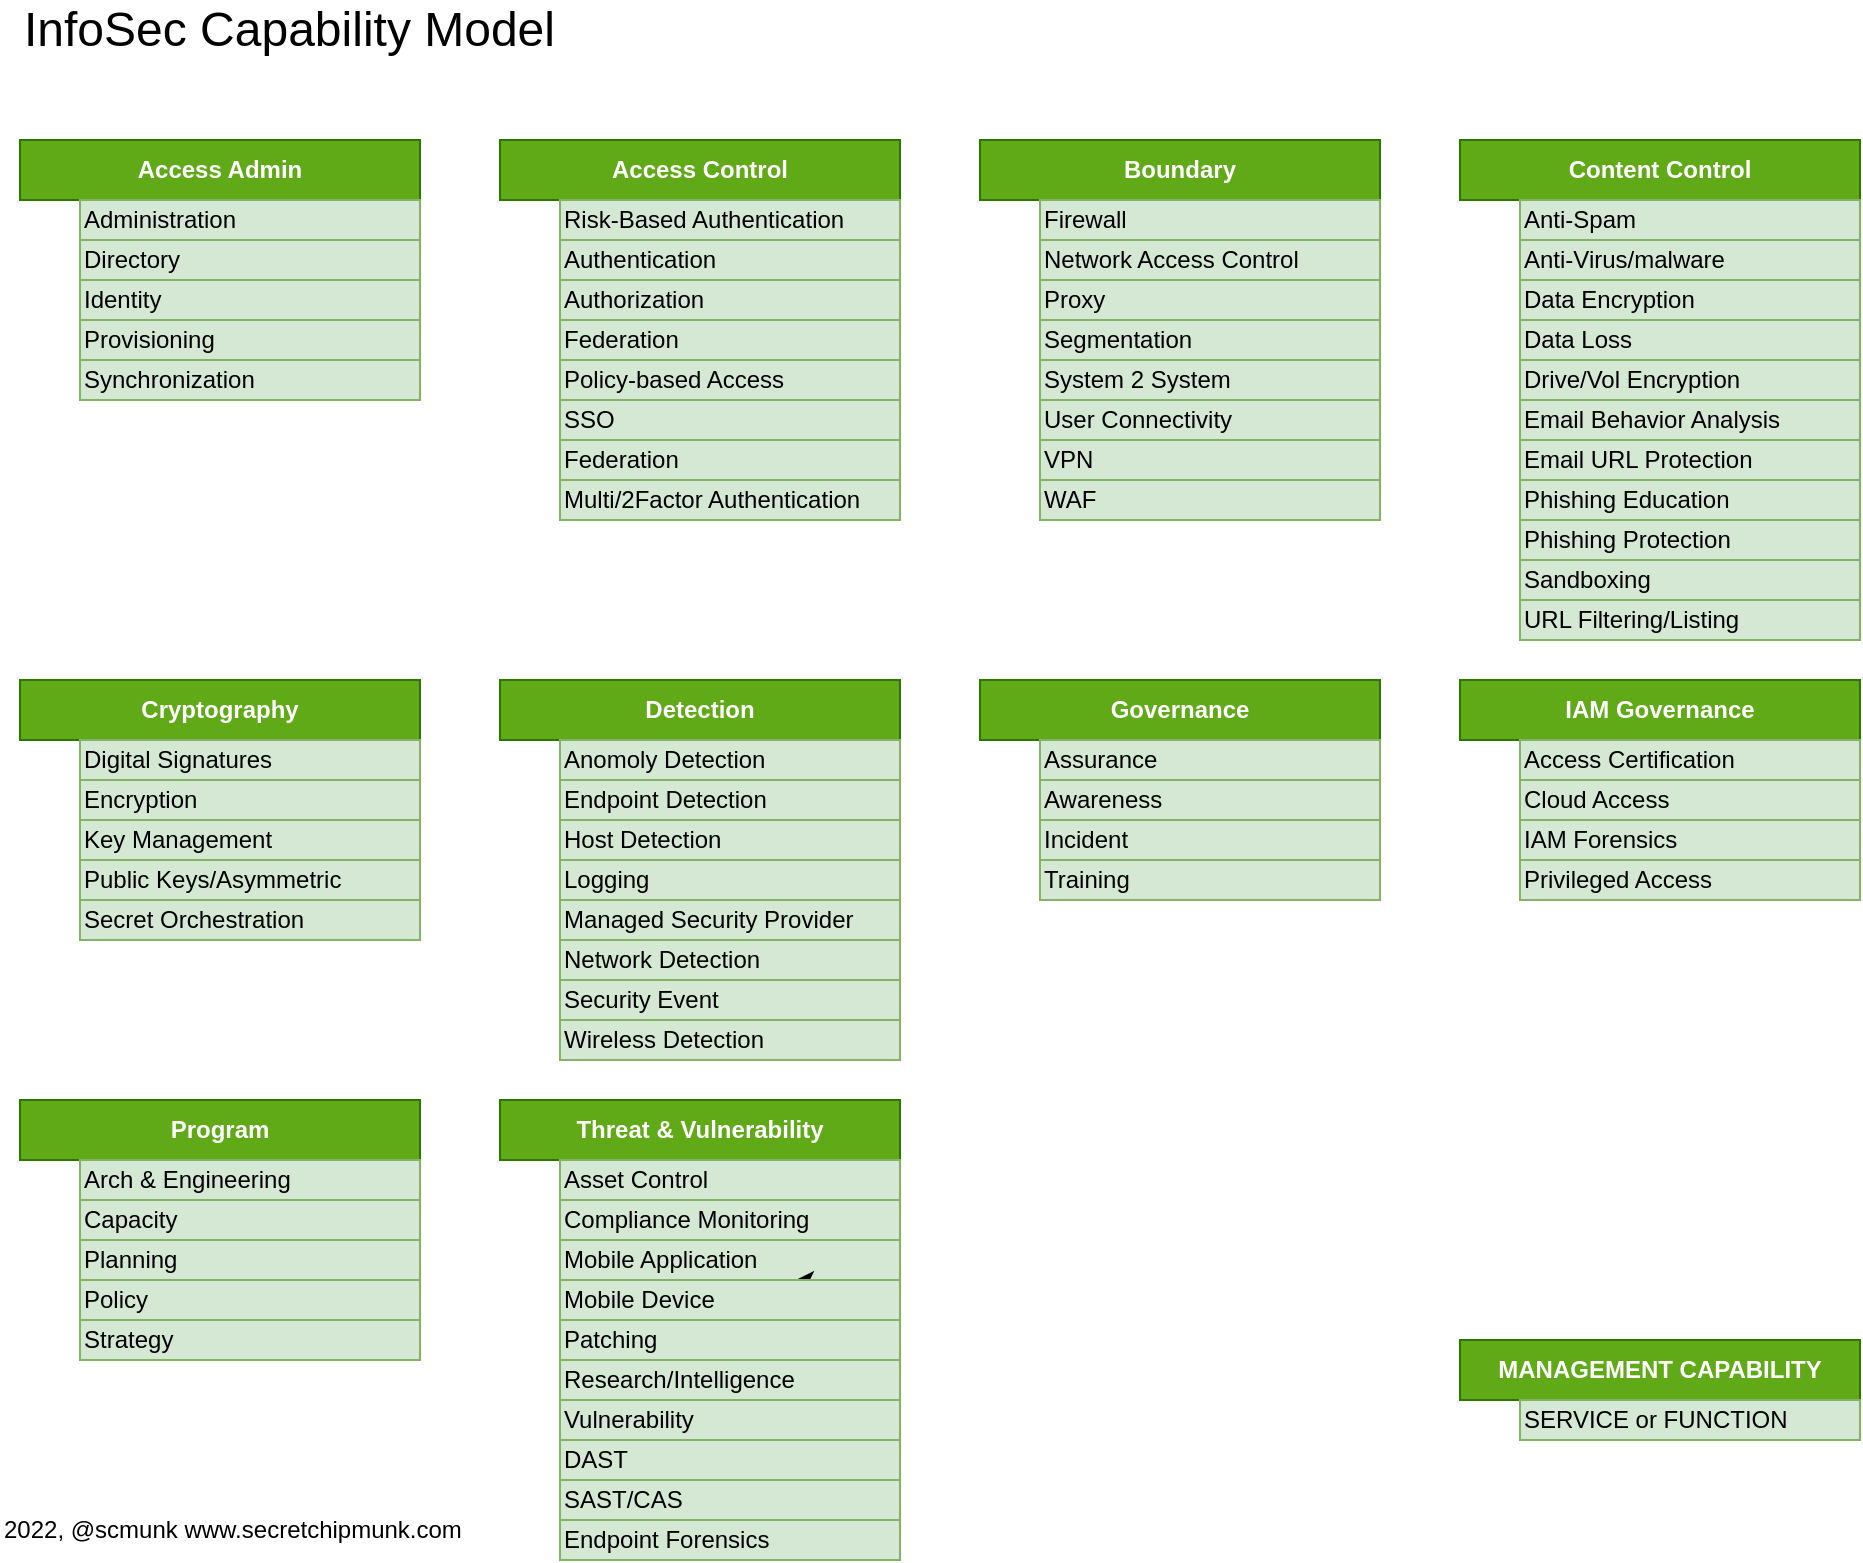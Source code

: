 <mxfile version="17.2.4" type="device" pages="6"><diagram id="u1JgARkoTtFCyFj7vKja" name="InfoSecCapabilityModel"><mxGraphModel dx="946" dy="672" grid="1" gridSize="10" guides="1" tooltips="1" connect="1" arrows="1" fold="1" page="1" pageScale="1" pageWidth="1100" pageHeight="850" math="0" shadow="0"><root><mxCell id="bJ6lX2iByV1nRHmZw3qf-0"/><mxCell id="bJ6lX2iByV1nRHmZw3qf-1" parent="bJ6lX2iByV1nRHmZw3qf-0"/><mxCell id="bJ6lX2iByV1nRHmZw3qf-4" value="Access Admin" style="rounded=0;whiteSpace=wrap;html=1;fillColor=#60a917;strokeColor=#2D7600;fontColor=#ffffff;fontStyle=1" parent="bJ6lX2iByV1nRHmZw3qf-1" vertex="1"><mxGeometry x="40" y="110" width="200" height="30" as="geometry"/></mxCell><mxCell id="bJ6lX2iByV1nRHmZw3qf-45" style="edgeStyle=orthogonalEdgeStyle;rounded=0;orthogonalLoop=1;jettySize=auto;html=1;" parent="bJ6lX2iByV1nRHmZw3qf-1" source="bJ6lX2iByV1nRHmZw3qf-5" target="bJ6lX2iByV1nRHmZw3qf-7" edge="1"><mxGeometry relative="1" as="geometry"/></mxCell><mxCell id="bJ6lX2iByV1nRHmZw3qf-5" value="Administration" style="rounded=0;whiteSpace=wrap;html=1;fillColor=#d5e8d4;strokeColor=#82b366;align=left;" parent="bJ6lX2iByV1nRHmZw3qf-1" vertex="1"><mxGeometry x="70" y="140" width="170" height="20" as="geometry"/></mxCell><mxCell id="bJ6lX2iByV1nRHmZw3qf-7" value="Directory" style="rounded=0;whiteSpace=wrap;html=1;fillColor=#d5e8d4;strokeColor=#82b366;align=left;" parent="bJ6lX2iByV1nRHmZw3qf-1" vertex="1"><mxGeometry x="70" y="160" width="170" height="20" as="geometry"/></mxCell><mxCell id="bJ6lX2iByV1nRHmZw3qf-8" value="Identity" style="rounded=0;whiteSpace=wrap;html=1;fillColor=#d5e8d4;strokeColor=#82b366;align=left;" parent="bJ6lX2iByV1nRHmZw3qf-1" vertex="1"><mxGeometry x="70" y="180" width="170" height="20" as="geometry"/></mxCell><mxCell id="bJ6lX2iByV1nRHmZw3qf-9" value="Provisioning" style="rounded=0;whiteSpace=wrap;html=1;fillColor=#d5e8d4;strokeColor=#82b366;align=left;" parent="bJ6lX2iByV1nRHmZw3qf-1" vertex="1"><mxGeometry x="70" y="200" width="170" height="20" as="geometry"/></mxCell><mxCell id="bJ6lX2iByV1nRHmZw3qf-10" value="Synchronization" style="rounded=0;whiteSpace=wrap;html=1;fillColor=#d5e8d4;strokeColor=#82b366;align=left;" parent="bJ6lX2iByV1nRHmZw3qf-1" vertex="1"><mxGeometry x="70" y="220" width="170" height="20" as="geometry"/></mxCell><mxCell id="bJ6lX2iByV1nRHmZw3qf-11" value="Access Control" style="rounded=0;whiteSpace=wrap;html=1;fillColor=#60a917;strokeColor=#2D7600;fontColor=#ffffff;fontStyle=1" parent="bJ6lX2iByV1nRHmZw3qf-1" vertex="1"><mxGeometry x="280" y="110" width="200" height="30" as="geometry"/></mxCell><mxCell id="bJ6lX2iByV1nRHmZw3qf-12" value="Risk-Based Authentication" style="rounded=0;whiteSpace=wrap;html=1;align=left;fillColor=#d5e8d4;strokeColor=#82b366;" parent="bJ6lX2iByV1nRHmZw3qf-1" vertex="1"><mxGeometry x="310" y="140" width="170" height="20" as="geometry"/></mxCell><mxCell id="bJ6lX2iByV1nRHmZw3qf-13" value="Authentication" style="rounded=0;whiteSpace=wrap;html=1;align=left;fillColor=#d5e8d4;strokeColor=#82b366;" parent="bJ6lX2iByV1nRHmZw3qf-1" vertex="1"><mxGeometry x="310" y="160" width="170" height="20" as="geometry"/></mxCell><mxCell id="bJ6lX2iByV1nRHmZw3qf-14" value="Authorization" style="rounded=0;whiteSpace=wrap;html=1;align=left;fillColor=#d5e8d4;strokeColor=#82b366;" parent="bJ6lX2iByV1nRHmZw3qf-1" vertex="1"><mxGeometry x="310" y="180" width="170" height="20" as="geometry"/></mxCell><mxCell id="bJ6lX2iByV1nRHmZw3qf-15" value="Federation" style="rounded=0;whiteSpace=wrap;html=1;align=left;fillColor=#d5e8d4;strokeColor=#82b366;" parent="bJ6lX2iByV1nRHmZw3qf-1" vertex="1"><mxGeometry x="310" y="200" width="170" height="20" as="geometry"/></mxCell><mxCell id="bJ6lX2iByV1nRHmZw3qf-16" value="Policy-based Access" style="rounded=0;whiteSpace=wrap;html=1;align=left;fillColor=#d5e8d4;strokeColor=#82b366;" parent="bJ6lX2iByV1nRHmZw3qf-1" vertex="1"><mxGeometry x="310" y="220" width="170" height="20" as="geometry"/></mxCell><mxCell id="bJ6lX2iByV1nRHmZw3qf-18" value="Federation" style="rounded=0;whiteSpace=wrap;html=1;align=left;fillColor=#d5e8d4;strokeColor=#82b366;" parent="bJ6lX2iByV1nRHmZw3qf-1" vertex="1"><mxGeometry x="310" y="260" width="170" height="20" as="geometry"/></mxCell><mxCell id="bJ6lX2iByV1nRHmZw3qf-19" value="SSO" style="rounded=0;whiteSpace=wrap;html=1;align=left;fillColor=#d5e8d4;strokeColor=#82b366;" parent="bJ6lX2iByV1nRHmZw3qf-1" vertex="1"><mxGeometry x="310" y="240" width="170" height="20" as="geometry"/></mxCell><mxCell id="bJ6lX2iByV1nRHmZw3qf-20" value="Multi/2Factor Authentication" style="rounded=0;whiteSpace=wrap;html=1;align=left;fillColor=#d5e8d4;strokeColor=#82b366;" parent="bJ6lX2iByV1nRHmZw3qf-1" vertex="1"><mxGeometry x="310" y="280" width="170" height="20" as="geometry"/></mxCell><mxCell id="bJ6lX2iByV1nRHmZw3qf-22" value="Boundary" style="rounded=0;whiteSpace=wrap;html=1;fillColor=#60a917;strokeColor=#2D7600;fontColor=#ffffff;fontStyle=1" parent="bJ6lX2iByV1nRHmZw3qf-1" vertex="1"><mxGeometry x="520" y="110" width="200" height="30" as="geometry"/></mxCell><mxCell id="bJ6lX2iByV1nRHmZw3qf-23" value="Firewall" style="rounded=0;whiteSpace=wrap;html=1;align=left;fillColor=#d5e8d4;strokeColor=#82b366;" parent="bJ6lX2iByV1nRHmZw3qf-1" vertex="1"><mxGeometry x="550" y="140" width="170" height="20" as="geometry"/></mxCell><mxCell id="bJ6lX2iByV1nRHmZw3qf-24" value="Network Access Control" style="rounded=0;whiteSpace=wrap;html=1;align=left;fillColor=#d5e8d4;strokeColor=#82b366;" parent="bJ6lX2iByV1nRHmZw3qf-1" vertex="1"><mxGeometry x="550" y="160" width="170" height="20" as="geometry"/></mxCell><mxCell id="bJ6lX2iByV1nRHmZw3qf-25" value="Proxy" style="rounded=0;whiteSpace=wrap;html=1;align=left;fillColor=#d5e8d4;strokeColor=#82b366;" parent="bJ6lX2iByV1nRHmZw3qf-1" vertex="1"><mxGeometry x="550" y="180" width="170" height="20" as="geometry"/></mxCell><mxCell id="bJ6lX2iByV1nRHmZw3qf-26" value="Segmentation" style="rounded=0;whiteSpace=wrap;html=1;align=left;fillColor=#d5e8d4;strokeColor=#82b366;" parent="bJ6lX2iByV1nRHmZw3qf-1" vertex="1"><mxGeometry x="550" y="200" width="170" height="20" as="geometry"/></mxCell><mxCell id="bJ6lX2iByV1nRHmZw3qf-27" value="System 2 System" style="rounded=0;whiteSpace=wrap;html=1;align=left;fillColor=#d5e8d4;strokeColor=#82b366;" parent="bJ6lX2iByV1nRHmZw3qf-1" vertex="1"><mxGeometry x="550" y="220" width="170" height="20" as="geometry"/></mxCell><mxCell id="bJ6lX2iByV1nRHmZw3qf-28" value="VPN" style="rounded=0;whiteSpace=wrap;html=1;align=left;fillColor=#d5e8d4;strokeColor=#82b366;" parent="bJ6lX2iByV1nRHmZw3qf-1" vertex="1"><mxGeometry x="550" y="260" width="170" height="20" as="geometry"/></mxCell><mxCell id="bJ6lX2iByV1nRHmZw3qf-29" value="User Connectivity" style="rounded=0;whiteSpace=wrap;html=1;align=left;fillColor=#d5e8d4;strokeColor=#82b366;" parent="bJ6lX2iByV1nRHmZw3qf-1" vertex="1"><mxGeometry x="550" y="240" width="170" height="20" as="geometry"/></mxCell><mxCell id="bJ6lX2iByV1nRHmZw3qf-30" value="WAF" style="rounded=0;whiteSpace=wrap;html=1;align=left;fillColor=#d5e8d4;strokeColor=#82b366;" parent="bJ6lX2iByV1nRHmZw3qf-1" vertex="1"><mxGeometry x="550" y="280" width="170" height="20" as="geometry"/></mxCell><mxCell id="bJ6lX2iByV1nRHmZw3qf-32" value="Content Control" style="rounded=0;whiteSpace=wrap;html=1;fillColor=#60a917;strokeColor=#2D7600;fontColor=#ffffff;fontStyle=1" parent="bJ6lX2iByV1nRHmZw3qf-1" vertex="1"><mxGeometry x="760" y="110" width="200" height="30" as="geometry"/></mxCell><mxCell id="bJ6lX2iByV1nRHmZw3qf-33" value="Anti-Spam" style="rounded=0;whiteSpace=wrap;html=1;align=left;fillColor=#d5e8d4;strokeColor=#82b366;" parent="bJ6lX2iByV1nRHmZw3qf-1" vertex="1"><mxGeometry x="790" y="140" width="170" height="20" as="geometry"/></mxCell><mxCell id="bJ6lX2iByV1nRHmZw3qf-34" value="Anti-Virus/malware" style="rounded=0;whiteSpace=wrap;html=1;align=left;fillColor=#d5e8d4;strokeColor=#82b366;" parent="bJ6lX2iByV1nRHmZw3qf-1" vertex="1"><mxGeometry x="790" y="160" width="170" height="20" as="geometry"/></mxCell><mxCell id="bJ6lX2iByV1nRHmZw3qf-35" value="Data Encryption" style="rounded=0;whiteSpace=wrap;html=1;align=left;fillColor=#d5e8d4;strokeColor=#82b366;" parent="bJ6lX2iByV1nRHmZw3qf-1" vertex="1"><mxGeometry x="790" y="180" width="170" height="20" as="geometry"/></mxCell><mxCell id="bJ6lX2iByV1nRHmZw3qf-36" value="Data Loss" style="rounded=0;whiteSpace=wrap;html=1;align=left;fillColor=#d5e8d4;strokeColor=#82b366;" parent="bJ6lX2iByV1nRHmZw3qf-1" vertex="1"><mxGeometry x="790" y="200" width="170" height="20" as="geometry"/></mxCell><mxCell id="bJ6lX2iByV1nRHmZw3qf-37" value="Drive/Vol Encryption" style="rounded=0;whiteSpace=wrap;html=1;align=left;fillColor=#d5e8d4;strokeColor=#82b366;" parent="bJ6lX2iByV1nRHmZw3qf-1" vertex="1"><mxGeometry x="790" y="220" width="170" height="20" as="geometry"/></mxCell><mxCell id="bJ6lX2iByV1nRHmZw3qf-38" value="Email URL Protection" style="rounded=0;whiteSpace=wrap;html=1;align=left;fillColor=#d5e8d4;strokeColor=#82b366;" parent="bJ6lX2iByV1nRHmZw3qf-1" vertex="1"><mxGeometry x="790" y="260" width="170" height="20" as="geometry"/></mxCell><mxCell id="bJ6lX2iByV1nRHmZw3qf-39" value="Email Behavior Analysis" style="rounded=0;whiteSpace=wrap;html=1;align=left;fillColor=#d5e8d4;strokeColor=#82b366;" parent="bJ6lX2iByV1nRHmZw3qf-1" vertex="1"><mxGeometry x="790" y="240" width="170" height="20" as="geometry"/></mxCell><mxCell id="bJ6lX2iByV1nRHmZw3qf-40" value="Phishing Education" style="rounded=0;whiteSpace=wrap;html=1;align=left;fillColor=#d5e8d4;strokeColor=#82b366;" parent="bJ6lX2iByV1nRHmZw3qf-1" vertex="1"><mxGeometry x="790" y="280" width="170" height="20" as="geometry"/></mxCell><mxCell id="bJ6lX2iByV1nRHmZw3qf-41" value="Phishing Protection" style="rounded=0;whiteSpace=wrap;html=1;align=left;fillColor=#d5e8d4;strokeColor=#82b366;" parent="bJ6lX2iByV1nRHmZw3qf-1" vertex="1"><mxGeometry x="790" y="300" width="170" height="20" as="geometry"/></mxCell><mxCell id="bJ6lX2iByV1nRHmZw3qf-42" value="Sandboxing" style="rounded=0;whiteSpace=wrap;html=1;align=left;fillColor=#d5e8d4;strokeColor=#82b366;" parent="bJ6lX2iByV1nRHmZw3qf-1" vertex="1"><mxGeometry x="790" y="320" width="170" height="20" as="geometry"/></mxCell><mxCell id="bJ6lX2iByV1nRHmZw3qf-43" value="URL Filtering/Listing" style="rounded=0;whiteSpace=wrap;html=1;align=left;fillColor=#d5e8d4;strokeColor=#82b366;" parent="bJ6lX2iByV1nRHmZw3qf-1" vertex="1"><mxGeometry x="790" y="340" width="170" height="20" as="geometry"/></mxCell><mxCell id="bJ6lX2iByV1nRHmZw3qf-60" value="Cryptography" style="rounded=0;whiteSpace=wrap;html=1;fillColor=#60a917;strokeColor=#2D7600;fontColor=#ffffff;fontStyle=1" parent="bJ6lX2iByV1nRHmZw3qf-1" vertex="1"><mxGeometry x="40" y="380" width="200" height="30" as="geometry"/></mxCell><mxCell id="bJ6lX2iByV1nRHmZw3qf-61" value="Digital Signatures" style="rounded=0;whiteSpace=wrap;html=1;align=left;fillColor=#d5e8d4;strokeColor=#82b366;" parent="bJ6lX2iByV1nRHmZw3qf-1" vertex="1"><mxGeometry x="70" y="410" width="170" height="20" as="geometry"/></mxCell><mxCell id="bJ6lX2iByV1nRHmZw3qf-62" value="Encryption" style="rounded=0;whiteSpace=wrap;html=1;align=left;fillColor=#d5e8d4;strokeColor=#82b366;" parent="bJ6lX2iByV1nRHmZw3qf-1" vertex="1"><mxGeometry x="70" y="430" width="170" height="20" as="geometry"/></mxCell><mxCell id="bJ6lX2iByV1nRHmZw3qf-63" value="Key Management" style="rounded=0;whiteSpace=wrap;html=1;align=left;fillColor=#d5e8d4;strokeColor=#82b366;" parent="bJ6lX2iByV1nRHmZw3qf-1" vertex="1"><mxGeometry x="70" y="450" width="170" height="20" as="geometry"/></mxCell><mxCell id="bJ6lX2iByV1nRHmZw3qf-64" value="Public Keys/Asymmetric" style="rounded=0;whiteSpace=wrap;html=1;align=left;fillColor=#d5e8d4;strokeColor=#82b366;" parent="bJ6lX2iByV1nRHmZw3qf-1" vertex="1"><mxGeometry x="70" y="470" width="170" height="20" as="geometry"/></mxCell><mxCell id="bJ6lX2iByV1nRHmZw3qf-65" value="Secret Orchestration" style="rounded=0;whiteSpace=wrap;html=1;align=left;fillColor=#d5e8d4;strokeColor=#82b366;" parent="bJ6lX2iByV1nRHmZw3qf-1" vertex="1"><mxGeometry x="70" y="490" width="170" height="20" as="geometry"/></mxCell><mxCell id="jR4Qepg-kyFaIV86R-Bp-1" value="Detection" style="rounded=0;whiteSpace=wrap;html=1;fillColor=#60a917;strokeColor=#2D7600;fontColor=#ffffff;fontStyle=1" parent="bJ6lX2iByV1nRHmZw3qf-1" vertex="1"><mxGeometry x="280" y="380" width="200" height="30" as="geometry"/></mxCell><mxCell id="jR4Qepg-kyFaIV86R-Bp-2" value="Anomoly Detection" style="rounded=0;whiteSpace=wrap;html=1;align=left;fillColor=#d5e8d4;strokeColor=#82b366;" parent="bJ6lX2iByV1nRHmZw3qf-1" vertex="1"><mxGeometry x="310" y="410" width="170" height="20" as="geometry"/></mxCell><mxCell id="jR4Qepg-kyFaIV86R-Bp-3" value="Endpoint Detection" style="rounded=0;whiteSpace=wrap;html=1;align=left;fillColor=#d5e8d4;strokeColor=#82b366;" parent="bJ6lX2iByV1nRHmZw3qf-1" vertex="1"><mxGeometry x="310" y="430" width="170" height="20" as="geometry"/></mxCell><mxCell id="jR4Qepg-kyFaIV86R-Bp-4" value="Host Detection" style="rounded=0;whiteSpace=wrap;html=1;align=left;fillColor=#d5e8d4;strokeColor=#82b366;" parent="bJ6lX2iByV1nRHmZw3qf-1" vertex="1"><mxGeometry x="310" y="450" width="170" height="20" as="geometry"/></mxCell><mxCell id="jR4Qepg-kyFaIV86R-Bp-5" value="Logging" style="rounded=0;whiteSpace=wrap;html=1;align=left;fillColor=#d5e8d4;strokeColor=#82b366;" parent="bJ6lX2iByV1nRHmZw3qf-1" vertex="1"><mxGeometry x="310" y="470" width="170" height="20" as="geometry"/></mxCell><mxCell id="jR4Qepg-kyFaIV86R-Bp-6" value="Managed Security Provider" style="rounded=0;whiteSpace=wrap;html=1;align=left;fillColor=#d5e8d4;strokeColor=#82b366;" parent="bJ6lX2iByV1nRHmZw3qf-1" vertex="1"><mxGeometry x="310" y="490" width="170" height="20" as="geometry"/></mxCell><mxCell id="jR4Qepg-kyFaIV86R-Bp-7" value="Security Event" style="rounded=0;whiteSpace=wrap;html=1;align=left;fillColor=#d5e8d4;strokeColor=#82b366;" parent="bJ6lX2iByV1nRHmZw3qf-1" vertex="1"><mxGeometry x="310" y="530" width="170" height="20" as="geometry"/></mxCell><mxCell id="jR4Qepg-kyFaIV86R-Bp-8" value="Network Detection" style="rounded=0;whiteSpace=wrap;html=1;align=left;fillColor=#d5e8d4;strokeColor=#82b366;" parent="bJ6lX2iByV1nRHmZw3qf-1" vertex="1"><mxGeometry x="310" y="510" width="170" height="20" as="geometry"/></mxCell><mxCell id="jR4Qepg-kyFaIV86R-Bp-9" value="Wireless Detection" style="rounded=0;whiteSpace=wrap;html=1;align=left;fillColor=#d5e8d4;strokeColor=#82b366;" parent="bJ6lX2iByV1nRHmZw3qf-1" vertex="1"><mxGeometry x="310" y="550" width="170" height="20" as="geometry"/></mxCell><mxCell id="jR4Qepg-kyFaIV86R-Bp-14" value="Governance" style="rounded=0;whiteSpace=wrap;html=1;fillColor=#60a917;strokeColor=#2D7600;fontColor=#ffffff;fontStyle=1" parent="bJ6lX2iByV1nRHmZw3qf-1" vertex="1"><mxGeometry x="520" y="380" width="200" height="30" as="geometry"/></mxCell><mxCell id="jR4Qepg-kyFaIV86R-Bp-15" value="Assurance" style="rounded=0;whiteSpace=wrap;html=1;align=left;fillColor=#d5e8d4;strokeColor=#82b366;" parent="bJ6lX2iByV1nRHmZw3qf-1" vertex="1"><mxGeometry x="550" y="410" width="170" height="20" as="geometry"/></mxCell><mxCell id="jR4Qepg-kyFaIV86R-Bp-16" value="Awareness" style="rounded=0;whiteSpace=wrap;html=1;align=left;fillColor=#d5e8d4;strokeColor=#82b366;" parent="bJ6lX2iByV1nRHmZw3qf-1" vertex="1"><mxGeometry x="550" y="430" width="170" height="20" as="geometry"/></mxCell><mxCell id="jR4Qepg-kyFaIV86R-Bp-17" value="Incident" style="rounded=0;whiteSpace=wrap;html=1;align=left;fillColor=#d5e8d4;strokeColor=#82b366;" parent="bJ6lX2iByV1nRHmZw3qf-1" vertex="1"><mxGeometry x="550" y="450" width="170" height="20" as="geometry"/></mxCell><mxCell id="jR4Qepg-kyFaIV86R-Bp-18" value="Training" style="rounded=0;whiteSpace=wrap;html=1;align=left;fillColor=#d5e8d4;strokeColor=#82b366;" parent="bJ6lX2iByV1nRHmZw3qf-1" vertex="1"><mxGeometry x="550" y="470" width="170" height="20" as="geometry"/></mxCell><mxCell id="jR4Qepg-kyFaIV86R-Bp-21" value="IAM Governance" style="rounded=0;whiteSpace=wrap;html=1;fillColor=#60a917;strokeColor=#2D7600;fontColor=#ffffff;fontStyle=1" parent="bJ6lX2iByV1nRHmZw3qf-1" vertex="1"><mxGeometry x="760" y="380" width="200" height="30" as="geometry"/></mxCell><mxCell id="jR4Qepg-kyFaIV86R-Bp-22" value="Access Certification" style="rounded=0;whiteSpace=wrap;html=1;align=left;fillColor=#d5e8d4;strokeColor=#82b366;" parent="bJ6lX2iByV1nRHmZw3qf-1" vertex="1"><mxGeometry x="790" y="410" width="170" height="20" as="geometry"/></mxCell><mxCell id="jR4Qepg-kyFaIV86R-Bp-23" value="Cloud Access" style="rounded=0;whiteSpace=wrap;html=1;align=left;fillColor=#d5e8d4;strokeColor=#82b366;" parent="bJ6lX2iByV1nRHmZw3qf-1" vertex="1"><mxGeometry x="790" y="430" width="170" height="20" as="geometry"/></mxCell><mxCell id="jR4Qepg-kyFaIV86R-Bp-24" value="IAM Forensics" style="rounded=0;whiteSpace=wrap;html=1;align=left;fillColor=#d5e8d4;strokeColor=#82b366;" parent="bJ6lX2iByV1nRHmZw3qf-1" vertex="1"><mxGeometry x="790" y="450" width="170" height="20" as="geometry"/></mxCell><mxCell id="jR4Qepg-kyFaIV86R-Bp-25" value="Privileged Access" style="rounded=0;whiteSpace=wrap;html=1;align=left;fillColor=#d5e8d4;strokeColor=#82b366;" parent="bJ6lX2iByV1nRHmZw3qf-1" vertex="1"><mxGeometry x="790" y="470" width="170" height="20" as="geometry"/></mxCell><mxCell id="jR4Qepg-kyFaIV86R-Bp-27" value="Program" style="rounded=0;whiteSpace=wrap;html=1;fillColor=#60a917;strokeColor=#2D7600;fontColor=#ffffff;fontStyle=1" parent="bJ6lX2iByV1nRHmZw3qf-1" vertex="1"><mxGeometry x="40" y="590" width="200" height="30" as="geometry"/></mxCell><mxCell id="jR4Qepg-kyFaIV86R-Bp-28" value="Arch &amp;amp; Engineering" style="rounded=0;whiteSpace=wrap;html=1;align=left;fillColor=#d5e8d4;strokeColor=#82b366;" parent="bJ6lX2iByV1nRHmZw3qf-1" vertex="1"><mxGeometry x="70" y="620" width="170" height="20" as="geometry"/></mxCell><mxCell id="jR4Qepg-kyFaIV86R-Bp-29" value="Capacity" style="rounded=0;whiteSpace=wrap;html=1;align=left;fillColor=#d5e8d4;strokeColor=#82b366;" parent="bJ6lX2iByV1nRHmZw3qf-1" vertex="1"><mxGeometry x="70" y="640" width="170" height="20" as="geometry"/></mxCell><mxCell id="jR4Qepg-kyFaIV86R-Bp-30" value="Planning" style="rounded=0;whiteSpace=wrap;html=1;align=left;fillColor=#d5e8d4;strokeColor=#82b366;" parent="bJ6lX2iByV1nRHmZw3qf-1" vertex="1"><mxGeometry x="70" y="660" width="170" height="20" as="geometry"/></mxCell><mxCell id="jR4Qepg-kyFaIV86R-Bp-31" value="Policy" style="rounded=0;whiteSpace=wrap;html=1;align=left;fillColor=#d5e8d4;strokeColor=#82b366;" parent="bJ6lX2iByV1nRHmZw3qf-1" vertex="1"><mxGeometry x="70" y="680" width="170" height="20" as="geometry"/></mxCell><mxCell id="jR4Qepg-kyFaIV86R-Bp-32" value="Strategy" style="rounded=0;whiteSpace=wrap;html=1;align=left;fillColor=#d5e8d4;strokeColor=#82b366;" parent="bJ6lX2iByV1nRHmZw3qf-1" vertex="1"><mxGeometry x="70" y="700" width="170" height="20" as="geometry"/></mxCell><mxCell id="jR4Qepg-kyFaIV86R-Bp-33" value="Threat &amp;amp; Vulnerability" style="rounded=0;whiteSpace=wrap;html=1;fillColor=#60a917;strokeColor=#2D7600;fontColor=#ffffff;fontStyle=1" parent="bJ6lX2iByV1nRHmZw3qf-1" vertex="1"><mxGeometry x="280" y="590" width="200" height="30" as="geometry"/></mxCell><mxCell id="jR4Qepg-kyFaIV86R-Bp-34" value="Asset Control" style="rounded=0;whiteSpace=wrap;html=1;align=left;fillColor=#d5e8d4;strokeColor=#82b366;" parent="bJ6lX2iByV1nRHmZw3qf-1" vertex="1"><mxGeometry x="310" y="620" width="170" height="20" as="geometry"/></mxCell><mxCell id="jR4Qepg-kyFaIV86R-Bp-35" value="Compliance Monitoring" style="rounded=0;whiteSpace=wrap;html=1;align=left;fillColor=#d5e8d4;strokeColor=#82b366;" parent="bJ6lX2iByV1nRHmZw3qf-1" vertex="1"><mxGeometry x="310" y="640" width="170" height="20" as="geometry"/></mxCell><mxCell id="jR4Qepg-kyFaIV86R-Bp-36" value="Mobile Application" style="rounded=0;whiteSpace=wrap;html=1;align=left;fillColor=#d5e8d4;strokeColor=#82b366;" parent="bJ6lX2iByV1nRHmZw3qf-1" vertex="1"><mxGeometry x="310" y="660" width="170" height="20" as="geometry"/></mxCell><mxCell id="jR4Qepg-kyFaIV86R-Bp-43" style="edgeStyle=orthogonalEdgeStyle;rounded=0;orthogonalLoop=1;jettySize=auto;html=1;exitX=0.75;exitY=0;exitDx=0;exitDy=0;entryX=0.694;entryY=1;entryDx=0;entryDy=0;entryPerimeter=0;" parent="bJ6lX2iByV1nRHmZw3qf-1" source="jR4Qepg-kyFaIV86R-Bp-37" target="jR4Qepg-kyFaIV86R-Bp-36" edge="1"><mxGeometry relative="1" as="geometry"/></mxCell><mxCell id="jR4Qepg-kyFaIV86R-Bp-37" value="Mobile Device" style="rounded=0;whiteSpace=wrap;html=1;align=left;fillColor=#d5e8d4;strokeColor=#82b366;" parent="bJ6lX2iByV1nRHmZw3qf-1" vertex="1"><mxGeometry x="310" y="680" width="170" height="20" as="geometry"/></mxCell><mxCell id="jR4Qepg-kyFaIV86R-Bp-38" value="Patching" style="rounded=0;whiteSpace=wrap;html=1;align=left;fillColor=#d5e8d4;strokeColor=#82b366;" parent="bJ6lX2iByV1nRHmZw3qf-1" vertex="1"><mxGeometry x="310" y="700" width="170" height="20" as="geometry"/></mxCell><mxCell id="jR4Qepg-kyFaIV86R-Bp-39" value="Vulnerability" style="rounded=0;whiteSpace=wrap;html=1;align=left;fillColor=#d5e8d4;strokeColor=#82b366;" parent="bJ6lX2iByV1nRHmZw3qf-1" vertex="1"><mxGeometry x="310" y="740" width="170" height="20" as="geometry"/></mxCell><mxCell id="jR4Qepg-kyFaIV86R-Bp-40" value="Research/Intelligence" style="rounded=0;whiteSpace=wrap;html=1;align=left;fillColor=#d5e8d4;strokeColor=#82b366;" parent="bJ6lX2iByV1nRHmZw3qf-1" vertex="1"><mxGeometry x="310" y="720" width="170" height="20" as="geometry"/></mxCell><mxCell id="DZ8JPbIzPwg3meoWvYHr-0" value="2022, @scmunk www.secretchipmunk.com" style="text;html=1;strokeColor=none;fillColor=none;align=left;verticalAlign=middle;whiteSpace=wrap;rounded=0;" parent="bJ6lX2iByV1nRHmZw3qf-1" vertex="1"><mxGeometry x="30" y="790" width="270" height="30" as="geometry"/></mxCell><mxCell id="bdWIK7WXMq8zhf9WwJVy-0" value="InfoSec Capability Model" style="text;html=1;strokeColor=none;fillColor=none;align=left;verticalAlign=middle;whiteSpace=wrap;rounded=0;fontSize=24;" parent="bJ6lX2iByV1nRHmZw3qf-1" vertex="1"><mxGeometry x="40" y="40" width="370" height="30" as="geometry"/></mxCell><mxCell id="bdWIK7WXMq8zhf9WwJVy-1" value="MANAGEMENT CAPABILITY" style="rounded=0;whiteSpace=wrap;html=1;fillColor=#60a917;strokeColor=#2D7600;fontColor=#ffffff;fontStyle=1" parent="bJ6lX2iByV1nRHmZw3qf-1" vertex="1"><mxGeometry x="760" y="710" width="200" height="30" as="geometry"/></mxCell><mxCell id="bdWIK7WXMq8zhf9WwJVy-2" value="SERVICE or FUNCTION" style="rounded=0;whiteSpace=wrap;html=1;align=left;fillColor=#d5e8d4;strokeColor=#82b366;" parent="bJ6lX2iByV1nRHmZw3qf-1" vertex="1"><mxGeometry x="790" y="740" width="170" height="20" as="geometry"/></mxCell><mxCell id="u543uUk8zUcSIIy4xBpt-0" value="DAST" style="rounded=0;whiteSpace=wrap;html=1;align=left;fillColor=#d5e8d4;strokeColor=#82b366;" parent="bJ6lX2iByV1nRHmZw3qf-1" vertex="1"><mxGeometry x="310" y="760" width="170" height="20" as="geometry"/></mxCell><mxCell id="u543uUk8zUcSIIy4xBpt-2" value="SAST/CAS" style="rounded=0;whiteSpace=wrap;html=1;align=left;fillColor=#d5e8d4;strokeColor=#82b366;" parent="bJ6lX2iByV1nRHmZw3qf-1" vertex="1"><mxGeometry x="310" y="780" width="170" height="20" as="geometry"/></mxCell><mxCell id="R0_VPuVX2XPxsLVuy0KU-0" value="Endpoint Forensics" style="rounded=0;whiteSpace=wrap;html=1;align=left;fillColor=#d5e8d4;strokeColor=#82b366;" parent="bJ6lX2iByV1nRHmZw3qf-1" vertex="1"><mxGeometry x="310" y="800" width="170" height="20" as="geometry"/></mxCell></root></mxGraphModel></diagram><diagram name="InfoSecMaturity" id="Au-LQpiSRvCHqXVDCke4"><mxGraphModel dx="946" dy="672" grid="1" gridSize="10" guides="1" tooltips="1" connect="1" arrows="1" fold="1" page="1" pageScale="1" pageWidth="1100" pageHeight="850" math="0" shadow="0"><root><mxCell id="ZAtS96xpVSRn31cGgvCt-0"/><mxCell id="ZAtS96xpVSRn31cGgvCt-1" parent="ZAtS96xpVSRn31cGgvCt-0"/><mxCell id="ZAtS96xpVSRn31cGgvCt-2" value="Access Admin" style="rounded=0;whiteSpace=wrap;html=1;fillColor=#60a917;strokeColor=#2D7600;fontColor=#ffffff;fontStyle=1" parent="ZAtS96xpVSRn31cGgvCt-1" vertex="1"><mxGeometry x="40" y="110" width="200" height="30" as="geometry"/></mxCell><mxCell id="ZAtS96xpVSRn31cGgvCt-3" style="edgeStyle=orthogonalEdgeStyle;rounded=0;orthogonalLoop=1;jettySize=auto;html=1;" parent="ZAtS96xpVSRn31cGgvCt-1" source="ZAtS96xpVSRn31cGgvCt-4" target="ZAtS96xpVSRn31cGgvCt-5" edge="1"><mxGeometry relative="1" as="geometry"/></mxCell><mxCell id="ZAtS96xpVSRn31cGgvCt-4" value="Administration" style="rounded=0;whiteSpace=wrap;html=1;fillColor=#d5e8d4;strokeColor=#82b366;align=left;" parent="ZAtS96xpVSRn31cGgvCt-1" vertex="1"><mxGeometry x="70" y="140" width="170" height="20" as="geometry"/></mxCell><mxCell id="ZAtS96xpVSRn31cGgvCt-5" value="Directory" style="rounded=0;whiteSpace=wrap;html=1;fillColor=#d5e8d4;strokeColor=#82b366;align=left;" parent="ZAtS96xpVSRn31cGgvCt-1" vertex="1"><mxGeometry x="70" y="160" width="170" height="20" as="geometry"/></mxCell><mxCell id="ZAtS96xpVSRn31cGgvCt-6" value="Identity" style="rounded=0;whiteSpace=wrap;html=1;fillColor=#d5e8d4;strokeColor=#82b366;align=left;" parent="ZAtS96xpVSRn31cGgvCt-1" vertex="1"><mxGeometry x="70" y="180" width="170" height="20" as="geometry"/></mxCell><mxCell id="ZAtS96xpVSRn31cGgvCt-7" value="Provisioning" style="rounded=0;whiteSpace=wrap;html=1;fillColor=#d5e8d4;strokeColor=#82b366;align=left;" parent="ZAtS96xpVSRn31cGgvCt-1" vertex="1"><mxGeometry x="70" y="200" width="170" height="20" as="geometry"/></mxCell><mxCell id="ZAtS96xpVSRn31cGgvCt-8" value="Synchronization" style="rounded=0;whiteSpace=wrap;html=1;fillColor=#d5e8d4;strokeColor=#82b366;align=left;" parent="ZAtS96xpVSRn31cGgvCt-1" vertex="1"><mxGeometry x="70" y="220" width="170" height="20" as="geometry"/></mxCell><mxCell id="ZAtS96xpVSRn31cGgvCt-9" value="Access Control" style="rounded=0;whiteSpace=wrap;html=1;fillColor=#60a917;strokeColor=#2D7600;fontColor=#ffffff;fontStyle=1" parent="ZAtS96xpVSRn31cGgvCt-1" vertex="1"><mxGeometry x="280" y="110" width="200" height="30" as="geometry"/></mxCell><mxCell id="ZAtS96xpVSRn31cGgvCt-10" value="Risk-Based Authentication" style="rounded=0;whiteSpace=wrap;html=1;align=left;fillColor=#d5e8d4;strokeColor=#82b366;" parent="ZAtS96xpVSRn31cGgvCt-1" vertex="1"><mxGeometry x="310" y="140" width="170" height="20" as="geometry"/></mxCell><mxCell id="ZAtS96xpVSRn31cGgvCt-11" value="Authentication" style="rounded=0;whiteSpace=wrap;html=1;align=left;fillColor=#d5e8d4;strokeColor=#82b366;" parent="ZAtS96xpVSRn31cGgvCt-1" vertex="1"><mxGeometry x="310" y="160" width="170" height="20" as="geometry"/></mxCell><mxCell id="ZAtS96xpVSRn31cGgvCt-12" value="Authorization" style="rounded=0;whiteSpace=wrap;html=1;align=left;fillColor=#d5e8d4;strokeColor=#82b366;" parent="ZAtS96xpVSRn31cGgvCt-1" vertex="1"><mxGeometry x="310" y="180" width="170" height="20" as="geometry"/></mxCell><mxCell id="ZAtS96xpVSRn31cGgvCt-13" value="Federation" style="rounded=0;whiteSpace=wrap;html=1;align=left;fillColor=#d5e8d4;strokeColor=#82b366;" parent="ZAtS96xpVSRn31cGgvCt-1" vertex="1"><mxGeometry x="310" y="200" width="170" height="20" as="geometry"/></mxCell><mxCell id="ZAtS96xpVSRn31cGgvCt-14" value="Policy-based Access" style="rounded=0;whiteSpace=wrap;html=1;align=left;fillColor=#d5e8d4;strokeColor=#82b366;" parent="ZAtS96xpVSRn31cGgvCt-1" vertex="1"><mxGeometry x="310" y="220" width="170" height="20" as="geometry"/></mxCell><mxCell id="ZAtS96xpVSRn31cGgvCt-15" value="Federation" style="rounded=0;whiteSpace=wrap;html=1;align=left;fillColor=#d5e8d4;strokeColor=#82b366;" parent="ZAtS96xpVSRn31cGgvCt-1" vertex="1"><mxGeometry x="310" y="260" width="170" height="20" as="geometry"/></mxCell><mxCell id="ZAtS96xpVSRn31cGgvCt-16" value="SSO" style="rounded=0;whiteSpace=wrap;html=1;align=left;fillColor=#d5e8d4;strokeColor=#82b366;" parent="ZAtS96xpVSRn31cGgvCt-1" vertex="1"><mxGeometry x="310" y="240" width="170" height="20" as="geometry"/></mxCell><mxCell id="ZAtS96xpVSRn31cGgvCt-17" value="Multi/2Factor Authentication" style="rounded=0;whiteSpace=wrap;html=1;align=left;fillColor=#d5e8d4;strokeColor=#82b366;" parent="ZAtS96xpVSRn31cGgvCt-1" vertex="1"><mxGeometry x="310" y="280" width="170" height="20" as="geometry"/></mxCell><mxCell id="ZAtS96xpVSRn31cGgvCt-18" value="Boundary" style="rounded=0;whiteSpace=wrap;html=1;fillColor=#60a917;strokeColor=#2D7600;fontColor=#ffffff;fontStyle=1" parent="ZAtS96xpVSRn31cGgvCt-1" vertex="1"><mxGeometry x="520" y="110" width="200" height="30" as="geometry"/></mxCell><mxCell id="ZAtS96xpVSRn31cGgvCt-19" value="Firewall" style="rounded=0;whiteSpace=wrap;html=1;align=left;fillColor=#d5e8d4;strokeColor=#82b366;" parent="ZAtS96xpVSRn31cGgvCt-1" vertex="1"><mxGeometry x="550" y="140" width="170" height="20" as="geometry"/></mxCell><mxCell id="ZAtS96xpVSRn31cGgvCt-20" value="Network Access Control" style="rounded=0;whiteSpace=wrap;html=1;align=left;fillColor=#d5e8d4;strokeColor=#82b366;" parent="ZAtS96xpVSRn31cGgvCt-1" vertex="1"><mxGeometry x="550" y="160" width="170" height="20" as="geometry"/></mxCell><mxCell id="ZAtS96xpVSRn31cGgvCt-21" value="Proxy" style="rounded=0;whiteSpace=wrap;html=1;align=left;fillColor=#d5e8d4;strokeColor=#82b366;" parent="ZAtS96xpVSRn31cGgvCt-1" vertex="1"><mxGeometry x="550" y="180" width="170" height="20" as="geometry"/></mxCell><mxCell id="ZAtS96xpVSRn31cGgvCt-22" value="Segmentation" style="rounded=0;whiteSpace=wrap;html=1;align=left;fillColor=#d5e8d4;strokeColor=#82b366;" parent="ZAtS96xpVSRn31cGgvCt-1" vertex="1"><mxGeometry x="550" y="200" width="170" height="20" as="geometry"/></mxCell><mxCell id="ZAtS96xpVSRn31cGgvCt-23" value="System 2 System" style="rounded=0;whiteSpace=wrap;html=1;align=left;fillColor=#d5e8d4;strokeColor=#82b366;" parent="ZAtS96xpVSRn31cGgvCt-1" vertex="1"><mxGeometry x="550" y="220" width="170" height="20" as="geometry"/></mxCell><mxCell id="ZAtS96xpVSRn31cGgvCt-24" value="VPN" style="rounded=0;whiteSpace=wrap;html=1;align=left;fillColor=#d5e8d4;strokeColor=#82b366;" parent="ZAtS96xpVSRn31cGgvCt-1" vertex="1"><mxGeometry x="550" y="260" width="170" height="20" as="geometry"/></mxCell><mxCell id="ZAtS96xpVSRn31cGgvCt-25" value="User Connectivity" style="rounded=0;whiteSpace=wrap;html=1;align=left;fillColor=#d5e8d4;strokeColor=#82b366;" parent="ZAtS96xpVSRn31cGgvCt-1" vertex="1"><mxGeometry x="550" y="240" width="170" height="20" as="geometry"/></mxCell><mxCell id="ZAtS96xpVSRn31cGgvCt-26" value="WAF" style="rounded=0;whiteSpace=wrap;html=1;align=left;fillColor=#d5e8d4;strokeColor=#82b366;" parent="ZAtS96xpVSRn31cGgvCt-1" vertex="1"><mxGeometry x="550" y="280" width="170" height="20" as="geometry"/></mxCell><mxCell id="ZAtS96xpVSRn31cGgvCt-27" value="Content Control" style="rounded=0;whiteSpace=wrap;html=1;fillColor=#60a917;strokeColor=#2D7600;fontColor=#ffffff;fontStyle=1" parent="ZAtS96xpVSRn31cGgvCt-1" vertex="1"><mxGeometry x="760" y="110" width="200" height="30" as="geometry"/></mxCell><mxCell id="ZAtS96xpVSRn31cGgvCt-28" value="Anti-Spam" style="rounded=0;whiteSpace=wrap;html=1;align=left;fillColor=#d5e8d4;strokeColor=#82b366;" parent="ZAtS96xpVSRn31cGgvCt-1" vertex="1"><mxGeometry x="790" y="140" width="170" height="20" as="geometry"/></mxCell><mxCell id="ZAtS96xpVSRn31cGgvCt-29" value="Anti-Virus/malware" style="rounded=0;whiteSpace=wrap;html=1;align=left;fillColor=#d5e8d4;strokeColor=#82b366;" parent="ZAtS96xpVSRn31cGgvCt-1" vertex="1"><mxGeometry x="790" y="160" width="170" height="20" as="geometry"/></mxCell><mxCell id="ZAtS96xpVSRn31cGgvCt-30" value="Data Encryption" style="rounded=0;whiteSpace=wrap;html=1;align=left;fillColor=#d5e8d4;strokeColor=#82b366;" parent="ZAtS96xpVSRn31cGgvCt-1" vertex="1"><mxGeometry x="790" y="180" width="170" height="20" as="geometry"/></mxCell><mxCell id="ZAtS96xpVSRn31cGgvCt-31" value="Data Loss" style="rounded=0;whiteSpace=wrap;html=1;align=left;fillColor=#d5e8d4;strokeColor=#82b366;" parent="ZAtS96xpVSRn31cGgvCt-1" vertex="1"><mxGeometry x="790" y="200" width="170" height="20" as="geometry"/></mxCell><mxCell id="ZAtS96xpVSRn31cGgvCt-32" value="Drive/Vol Encryption" style="rounded=0;whiteSpace=wrap;html=1;align=left;fillColor=#d5e8d4;strokeColor=#82b366;" parent="ZAtS96xpVSRn31cGgvCt-1" vertex="1"><mxGeometry x="790" y="220" width="170" height="20" as="geometry"/></mxCell><mxCell id="ZAtS96xpVSRn31cGgvCt-33" value="Email URL Protection" style="rounded=0;whiteSpace=wrap;html=1;align=left;fillColor=#d5e8d4;strokeColor=#82b366;" parent="ZAtS96xpVSRn31cGgvCt-1" vertex="1"><mxGeometry x="790" y="260" width="170" height="20" as="geometry"/></mxCell><mxCell id="ZAtS96xpVSRn31cGgvCt-34" value="Email Behavior Analysis" style="rounded=0;whiteSpace=wrap;html=1;align=left;fillColor=#d5e8d4;strokeColor=#82b366;" parent="ZAtS96xpVSRn31cGgvCt-1" vertex="1"><mxGeometry x="790" y="240" width="170" height="20" as="geometry"/></mxCell><mxCell id="ZAtS96xpVSRn31cGgvCt-35" value="Phishing Education" style="rounded=0;whiteSpace=wrap;html=1;align=left;fillColor=#d5e8d4;strokeColor=#82b366;" parent="ZAtS96xpVSRn31cGgvCt-1" vertex="1"><mxGeometry x="790" y="280" width="170" height="20" as="geometry"/></mxCell><mxCell id="ZAtS96xpVSRn31cGgvCt-36" value="Phishing Protection" style="rounded=0;whiteSpace=wrap;html=1;align=left;fillColor=#d5e8d4;strokeColor=#82b366;" parent="ZAtS96xpVSRn31cGgvCt-1" vertex="1"><mxGeometry x="790" y="300" width="170" height="20" as="geometry"/></mxCell><mxCell id="ZAtS96xpVSRn31cGgvCt-37" value="Sandboxing" style="rounded=0;whiteSpace=wrap;html=1;align=left;fillColor=#d5e8d4;strokeColor=#82b366;" parent="ZAtS96xpVSRn31cGgvCt-1" vertex="1"><mxGeometry x="790" y="320" width="170" height="20" as="geometry"/></mxCell><mxCell id="ZAtS96xpVSRn31cGgvCt-38" value="URL Filtering/Listing" style="rounded=0;whiteSpace=wrap;html=1;align=left;fillColor=#d5e8d4;strokeColor=#82b366;" parent="ZAtS96xpVSRn31cGgvCt-1" vertex="1"><mxGeometry x="790" y="340" width="170" height="20" as="geometry"/></mxCell><mxCell id="ZAtS96xpVSRn31cGgvCt-39" value="Cryptography" style="rounded=0;whiteSpace=wrap;html=1;fillColor=#60a917;strokeColor=#2D7600;fontColor=#ffffff;fontStyle=1" parent="ZAtS96xpVSRn31cGgvCt-1" vertex="1"><mxGeometry x="40" y="380" width="200" height="30" as="geometry"/></mxCell><mxCell id="ZAtS96xpVSRn31cGgvCt-40" value="Digital Signatures" style="rounded=0;whiteSpace=wrap;html=1;align=left;fillColor=#d5e8d4;strokeColor=#82b366;" parent="ZAtS96xpVSRn31cGgvCt-1" vertex="1"><mxGeometry x="70" y="410" width="170" height="20" as="geometry"/></mxCell><mxCell id="ZAtS96xpVSRn31cGgvCt-41" value="Encryption" style="rounded=0;whiteSpace=wrap;html=1;align=left;fillColor=#d5e8d4;strokeColor=#82b366;" parent="ZAtS96xpVSRn31cGgvCt-1" vertex="1"><mxGeometry x="70" y="430" width="170" height="20" as="geometry"/></mxCell><mxCell id="ZAtS96xpVSRn31cGgvCt-42" value="Key Management" style="rounded=0;whiteSpace=wrap;html=1;align=left;fillColor=#d5e8d4;strokeColor=#82b366;" parent="ZAtS96xpVSRn31cGgvCt-1" vertex="1"><mxGeometry x="70" y="450" width="170" height="20" as="geometry"/></mxCell><mxCell id="ZAtS96xpVSRn31cGgvCt-43" value="Public Keys/Asymmetric" style="rounded=0;whiteSpace=wrap;html=1;align=left;fillColor=#d5e8d4;strokeColor=#82b366;" parent="ZAtS96xpVSRn31cGgvCt-1" vertex="1"><mxGeometry x="70" y="470" width="170" height="20" as="geometry"/></mxCell><mxCell id="ZAtS96xpVSRn31cGgvCt-44" value="Secret Orchestration" style="rounded=0;whiteSpace=wrap;html=1;align=left;fillColor=#d5e8d4;strokeColor=#82b366;" parent="ZAtS96xpVSRn31cGgvCt-1" vertex="1"><mxGeometry x="70" y="490" width="170" height="20" as="geometry"/></mxCell><mxCell id="ZAtS96xpVSRn31cGgvCt-45" value="Detection" style="rounded=0;whiteSpace=wrap;html=1;fillColor=#60a917;strokeColor=#2D7600;fontColor=#ffffff;fontStyle=1" parent="ZAtS96xpVSRn31cGgvCt-1" vertex="1"><mxGeometry x="280" y="380" width="200" height="30" as="geometry"/></mxCell><mxCell id="ZAtS96xpVSRn31cGgvCt-46" value="Anomoly Detection" style="rounded=0;whiteSpace=wrap;html=1;align=left;fillColor=#d5e8d4;strokeColor=#82b366;" parent="ZAtS96xpVSRn31cGgvCt-1" vertex="1"><mxGeometry x="310" y="410" width="170" height="20" as="geometry"/></mxCell><mxCell id="ZAtS96xpVSRn31cGgvCt-47" value="Endpoint Detection" style="rounded=0;whiteSpace=wrap;html=1;align=left;fillColor=#d5e8d4;strokeColor=#82b366;" parent="ZAtS96xpVSRn31cGgvCt-1" vertex="1"><mxGeometry x="310" y="430" width="170" height="20" as="geometry"/></mxCell><mxCell id="ZAtS96xpVSRn31cGgvCt-48" value="Host Detection" style="rounded=0;whiteSpace=wrap;html=1;align=left;fillColor=#d5e8d4;strokeColor=#82b366;" parent="ZAtS96xpVSRn31cGgvCt-1" vertex="1"><mxGeometry x="310" y="450" width="170" height="20" as="geometry"/></mxCell><mxCell id="ZAtS96xpVSRn31cGgvCt-49" value="Logging" style="rounded=0;whiteSpace=wrap;html=1;align=left;fillColor=#d5e8d4;strokeColor=#82b366;" parent="ZAtS96xpVSRn31cGgvCt-1" vertex="1"><mxGeometry x="310" y="470" width="170" height="20" as="geometry"/></mxCell><mxCell id="ZAtS96xpVSRn31cGgvCt-50" value="Managed Security Provider" style="rounded=0;whiteSpace=wrap;html=1;align=left;fillColor=#d5e8d4;strokeColor=#82b366;" parent="ZAtS96xpVSRn31cGgvCt-1" vertex="1"><mxGeometry x="310" y="490" width="170" height="20" as="geometry"/></mxCell><mxCell id="ZAtS96xpVSRn31cGgvCt-51" value="Security Event" style="rounded=0;whiteSpace=wrap;html=1;align=left;fillColor=#d5e8d4;strokeColor=#82b366;" parent="ZAtS96xpVSRn31cGgvCt-1" vertex="1"><mxGeometry x="310" y="530" width="170" height="20" as="geometry"/></mxCell><mxCell id="ZAtS96xpVSRn31cGgvCt-52" value="Network Detection" style="rounded=0;whiteSpace=wrap;html=1;align=left;fillColor=#d5e8d4;strokeColor=#82b366;" parent="ZAtS96xpVSRn31cGgvCt-1" vertex="1"><mxGeometry x="310" y="510" width="170" height="20" as="geometry"/></mxCell><mxCell id="ZAtS96xpVSRn31cGgvCt-53" value="Wireless Detection" style="rounded=0;whiteSpace=wrap;html=1;align=left;fillColor=#d5e8d4;strokeColor=#82b366;" parent="ZAtS96xpVSRn31cGgvCt-1" vertex="1"><mxGeometry x="310" y="550" width="170" height="20" as="geometry"/></mxCell><mxCell id="ZAtS96xpVSRn31cGgvCt-54" value="Governance" style="rounded=0;whiteSpace=wrap;html=1;fillColor=#60a917;strokeColor=#2D7600;fontColor=#ffffff;fontStyle=1" parent="ZAtS96xpVSRn31cGgvCt-1" vertex="1"><mxGeometry x="520" y="380" width="200" height="30" as="geometry"/></mxCell><mxCell id="ZAtS96xpVSRn31cGgvCt-55" value="Assurance" style="rounded=0;whiteSpace=wrap;html=1;align=left;fillColor=#d5e8d4;strokeColor=#82b366;" parent="ZAtS96xpVSRn31cGgvCt-1" vertex="1"><mxGeometry x="550" y="410" width="170" height="20" as="geometry"/></mxCell><mxCell id="ZAtS96xpVSRn31cGgvCt-56" value="Awareness" style="rounded=0;whiteSpace=wrap;html=1;align=left;fillColor=#d5e8d4;strokeColor=#82b366;" parent="ZAtS96xpVSRn31cGgvCt-1" vertex="1"><mxGeometry x="550" y="430" width="170" height="20" as="geometry"/></mxCell><mxCell id="ZAtS96xpVSRn31cGgvCt-57" value="Incident" style="rounded=0;whiteSpace=wrap;html=1;align=left;fillColor=#d5e8d4;strokeColor=#82b366;" parent="ZAtS96xpVSRn31cGgvCt-1" vertex="1"><mxGeometry x="550" y="450" width="170" height="20" as="geometry"/></mxCell><mxCell id="ZAtS96xpVSRn31cGgvCt-58" value="Training" style="rounded=0;whiteSpace=wrap;html=1;align=left;fillColor=#d5e8d4;strokeColor=#82b366;" parent="ZAtS96xpVSRn31cGgvCt-1" vertex="1"><mxGeometry x="550" y="470" width="170" height="20" as="geometry"/></mxCell><mxCell id="ZAtS96xpVSRn31cGgvCt-59" value="IAM Governance" style="rounded=0;whiteSpace=wrap;html=1;fillColor=#60a917;strokeColor=#2D7600;fontColor=#ffffff;fontStyle=1" parent="ZAtS96xpVSRn31cGgvCt-1" vertex="1"><mxGeometry x="760" y="380" width="200" height="30" as="geometry"/></mxCell><mxCell id="ZAtS96xpVSRn31cGgvCt-60" value="Access Certification" style="rounded=0;whiteSpace=wrap;html=1;align=left;fillColor=#d5e8d4;strokeColor=#82b366;" parent="ZAtS96xpVSRn31cGgvCt-1" vertex="1"><mxGeometry x="790" y="410" width="170" height="20" as="geometry"/></mxCell><mxCell id="ZAtS96xpVSRn31cGgvCt-61" value="Cloud Access" style="rounded=0;whiteSpace=wrap;html=1;align=left;fillColor=#d5e8d4;strokeColor=#82b366;" parent="ZAtS96xpVSRn31cGgvCt-1" vertex="1"><mxGeometry x="790" y="430" width="170" height="20" as="geometry"/></mxCell><mxCell id="ZAtS96xpVSRn31cGgvCt-62" value="IAM Forensics" style="rounded=0;whiteSpace=wrap;html=1;align=left;fillColor=#d5e8d4;strokeColor=#82b366;" parent="ZAtS96xpVSRn31cGgvCt-1" vertex="1"><mxGeometry x="790" y="450" width="170" height="20" as="geometry"/></mxCell><mxCell id="ZAtS96xpVSRn31cGgvCt-63" value="Privileged Access" style="rounded=0;whiteSpace=wrap;html=1;align=left;fillColor=#d5e8d4;strokeColor=#82b366;" parent="ZAtS96xpVSRn31cGgvCt-1" vertex="1"><mxGeometry x="790" y="470" width="170" height="20" as="geometry"/></mxCell><mxCell id="ZAtS96xpVSRn31cGgvCt-64" value="Program" style="rounded=0;whiteSpace=wrap;html=1;fillColor=#60a917;strokeColor=#2D7600;fontColor=#ffffff;fontStyle=1" parent="ZAtS96xpVSRn31cGgvCt-1" vertex="1"><mxGeometry x="40" y="590" width="200" height="30" as="geometry"/></mxCell><mxCell id="ZAtS96xpVSRn31cGgvCt-65" value="Arch &amp;amp; Engineering" style="rounded=0;whiteSpace=wrap;html=1;align=left;fillColor=#d5e8d4;strokeColor=#82b366;" parent="ZAtS96xpVSRn31cGgvCt-1" vertex="1"><mxGeometry x="70" y="620" width="170" height="20" as="geometry"/></mxCell><mxCell id="ZAtS96xpVSRn31cGgvCt-66" value="Capacity" style="rounded=0;whiteSpace=wrap;html=1;align=left;fillColor=#d5e8d4;strokeColor=#82b366;" parent="ZAtS96xpVSRn31cGgvCt-1" vertex="1"><mxGeometry x="70" y="640" width="170" height="20" as="geometry"/></mxCell><mxCell id="ZAtS96xpVSRn31cGgvCt-67" value="Planning" style="rounded=0;whiteSpace=wrap;html=1;align=left;fillColor=#d5e8d4;strokeColor=#82b366;" parent="ZAtS96xpVSRn31cGgvCt-1" vertex="1"><mxGeometry x="70" y="660" width="170" height="20" as="geometry"/></mxCell><mxCell id="ZAtS96xpVSRn31cGgvCt-68" value="Policy" style="rounded=0;whiteSpace=wrap;html=1;align=left;fillColor=#d5e8d4;strokeColor=#82b366;" parent="ZAtS96xpVSRn31cGgvCt-1" vertex="1"><mxGeometry x="70" y="680" width="170" height="20" as="geometry"/></mxCell><mxCell id="ZAtS96xpVSRn31cGgvCt-69" value="Strategy" style="rounded=0;whiteSpace=wrap;html=1;align=left;fillColor=#d5e8d4;strokeColor=#82b366;" parent="ZAtS96xpVSRn31cGgvCt-1" vertex="1"><mxGeometry x="70" y="700" width="170" height="20" as="geometry"/></mxCell><mxCell id="ZAtS96xpVSRn31cGgvCt-70" value="Threat &amp;amp; Vulnerability" style="rounded=0;whiteSpace=wrap;html=1;fillColor=#60a917;strokeColor=#2D7600;fontColor=#ffffff;fontStyle=1" parent="ZAtS96xpVSRn31cGgvCt-1" vertex="1"><mxGeometry x="280" y="590" width="200" height="30" as="geometry"/></mxCell><mxCell id="ZAtS96xpVSRn31cGgvCt-71" value="Asset Control" style="rounded=0;whiteSpace=wrap;html=1;align=left;fillColor=#d5e8d4;strokeColor=#82b366;" parent="ZAtS96xpVSRn31cGgvCt-1" vertex="1"><mxGeometry x="310" y="620" width="170" height="20" as="geometry"/></mxCell><mxCell id="ZAtS96xpVSRn31cGgvCt-72" value="Compliance Monitoring" style="rounded=0;whiteSpace=wrap;html=1;align=left;fillColor=#d5e8d4;strokeColor=#82b366;" parent="ZAtS96xpVSRn31cGgvCt-1" vertex="1"><mxGeometry x="310" y="640" width="170" height="20" as="geometry"/></mxCell><mxCell id="ZAtS96xpVSRn31cGgvCt-73" value="Mobile Application" style="rounded=0;whiteSpace=wrap;html=1;align=left;fillColor=#d5e8d4;strokeColor=#82b366;" parent="ZAtS96xpVSRn31cGgvCt-1" vertex="1"><mxGeometry x="310" y="660" width="170" height="20" as="geometry"/></mxCell><mxCell id="ZAtS96xpVSRn31cGgvCt-74" style="edgeStyle=orthogonalEdgeStyle;rounded=0;orthogonalLoop=1;jettySize=auto;html=1;exitX=0.75;exitY=0;exitDx=0;exitDy=0;entryX=0.694;entryY=1;entryDx=0;entryDy=0;entryPerimeter=0;" parent="ZAtS96xpVSRn31cGgvCt-1" source="ZAtS96xpVSRn31cGgvCt-75" target="ZAtS96xpVSRn31cGgvCt-73" edge="1"><mxGeometry relative="1" as="geometry"/></mxCell><mxCell id="ZAtS96xpVSRn31cGgvCt-75" value="Mobile Device" style="rounded=0;whiteSpace=wrap;html=1;align=left;fillColor=#d5e8d4;strokeColor=#82b366;" parent="ZAtS96xpVSRn31cGgvCt-1" vertex="1"><mxGeometry x="310" y="680" width="170" height="20" as="geometry"/></mxCell><mxCell id="ZAtS96xpVSRn31cGgvCt-76" value="Patching" style="rounded=0;whiteSpace=wrap;html=1;align=left;fillColor=#d5e8d4;strokeColor=#82b366;" parent="ZAtS96xpVSRn31cGgvCt-1" vertex="1"><mxGeometry x="310" y="700" width="170" height="20" as="geometry"/></mxCell><mxCell id="ZAtS96xpVSRn31cGgvCt-77" value="Vulnerability" style="rounded=0;whiteSpace=wrap;html=1;align=left;fillColor=#d5e8d4;strokeColor=#82b366;" parent="ZAtS96xpVSRn31cGgvCt-1" vertex="1"><mxGeometry x="310" y="740" width="170" height="20" as="geometry"/></mxCell><mxCell id="ZAtS96xpVSRn31cGgvCt-78" value="Research/Intelligence" style="rounded=0;whiteSpace=wrap;html=1;align=left;fillColor=#d5e8d4;strokeColor=#82b366;" parent="ZAtS96xpVSRn31cGgvCt-1" vertex="1"><mxGeometry x="310" y="720" width="170" height="20" as="geometry"/></mxCell><mxCell id="ZAtS96xpVSRn31cGgvCt-79" value="2022, @scmunk www.secretchipmunk.com" style="text;html=1;strokeColor=none;fillColor=none;align=left;verticalAlign=middle;whiteSpace=wrap;rounded=0;" parent="ZAtS96xpVSRn31cGgvCt-1" vertex="1"><mxGeometry x="30" y="790" width="270" height="30" as="geometry"/></mxCell><mxCell id="ZAtS96xpVSRn31cGgvCt-80" value="InfoSec Capability Model" style="text;html=1;strokeColor=none;fillColor=none;align=left;verticalAlign=middle;whiteSpace=wrap;rounded=0;fontSize=24;" parent="ZAtS96xpVSRn31cGgvCt-1" vertex="1"><mxGeometry x="40" y="40" width="370" height="30" as="geometry"/></mxCell><mxCell id="ZAtS96xpVSRn31cGgvCt-81" value="MANAGEMENT CAPABILITY" style="rounded=0;whiteSpace=wrap;html=1;fillColor=#60a917;strokeColor=#2D7600;fontColor=#ffffff;fontStyle=1" parent="ZAtS96xpVSRn31cGgvCt-1" vertex="1"><mxGeometry x="760" y="710" width="200" height="30" as="geometry"/></mxCell><mxCell id="ZAtS96xpVSRn31cGgvCt-82" value="SERVICE or FUNCTION" style="rounded=0;whiteSpace=wrap;html=1;align=left;fillColor=#d5e8d4;strokeColor=#82b366;" parent="ZAtS96xpVSRn31cGgvCt-1" vertex="1"><mxGeometry x="790" y="740" width="170" height="20" as="geometry"/></mxCell><mxCell id="ZAtS96xpVSRn31cGgvCt-83" value="DAST" style="rounded=0;whiteSpace=wrap;html=1;align=left;fillColor=#d5e8d4;strokeColor=#82b366;" parent="ZAtS96xpVSRn31cGgvCt-1" vertex="1"><mxGeometry x="310" y="760" width="170" height="20" as="geometry"/></mxCell><mxCell id="ZAtS96xpVSRn31cGgvCt-84" value="SAST/CAS" style="rounded=0;whiteSpace=wrap;html=1;align=left;fillColor=#d5e8d4;strokeColor=#82b366;" parent="ZAtS96xpVSRn31cGgvCt-1" vertex="1"><mxGeometry x="310" y="780" width="170" height="20" as="geometry"/></mxCell><mxCell id="6WM8qi17QkB_kaB-6REm-0" value="&lt;font style=&quot;font-size: 26px&quot;&gt;-&lt;/font&gt;" style="rounded=0;whiteSpace=wrap;html=1;align=center;fillColor=#CCE5FF;strokeColor=none;fontStyle=1" parent="ZAtS96xpVSRn31cGgvCt-1" vertex="1"><mxGeometry x="760" y="540" width="20" height="20" as="geometry"/></mxCell><mxCell id="6WM8qi17QkB_kaB-6REm-2" value="&lt;font style=&quot;font-size: 20px&quot; color=&quot;#1a1a1a&quot;&gt;+&lt;/font&gt;" style="rounded=0;whiteSpace=wrap;html=1;align=center;fillColor=#B3B3B3;fontColor=#ffffff;strokeColor=none;fontStyle=1" parent="ZAtS96xpVSRn31cGgvCt-1" vertex="1"><mxGeometry x="760" y="620" width="20" height="20" as="geometry"/></mxCell><mxCell id="6WM8qi17QkB_kaB-6REm-3" value="&lt;font style=&quot;font-size: 16px&quot;&gt;B&lt;/font&gt;" style="rounded=0;whiteSpace=wrap;html=1;align=center;fillColor=#FFFFFF;strokeColor=none;fontStyle=1" parent="ZAtS96xpVSRn31cGgvCt-1" vertex="1"><mxGeometry x="760" y="580" width="20" height="20" as="geometry"/></mxCell><mxCell id="6WM8qi17QkB_kaB-6REm-5" value="&lt;font style=&quot;font-size: 20px&quot; color=&quot;#808080&quot;&gt;N&lt;/font&gt;" style="rounded=0;whiteSpace=wrap;html=1;align=center;fillColor=#E6E6E6;fontColor=#ffffff;strokeColor=none;fontStyle=1" parent="ZAtS96xpVSRn31cGgvCt-1" vertex="1"><mxGeometry x="760" y="660" width="20" height="20" as="geometry"/></mxCell><mxCell id="6WM8qi17QkB_kaB-6REm-8" value="Below baseline" style="text;html=1;strokeColor=none;fillColor=none;align=left;verticalAlign=middle;whiteSpace=wrap;rounded=0;glass=0;fontSize=20;fontColor=#1A1A1A;" parent="ZAtS96xpVSRn31cGgvCt-1" vertex="1"><mxGeometry x="790" y="537" width="140" height="30" as="geometry"/></mxCell><mxCell id="6WM8qi17QkB_kaB-6REm-9" value="Not applicable" style="text;html=1;strokeColor=none;fillColor=none;align=left;verticalAlign=middle;whiteSpace=wrap;rounded=0;glass=0;fontSize=20;fontColor=#1A1A1A;" parent="ZAtS96xpVSRn31cGgvCt-1" vertex="1"><mxGeometry x="790" y="655" width="140" height="30" as="geometry"/></mxCell><mxCell id="6WM8qi17QkB_kaB-6REm-10" value="Above baseline" style="text;html=1;strokeColor=none;fillColor=none;align=left;verticalAlign=middle;whiteSpace=wrap;rounded=0;glass=0;fontSize=20;fontColor=#1A1A1A;" parent="ZAtS96xpVSRn31cGgvCt-1" vertex="1"><mxGeometry x="790" y="615" width="140" height="30" as="geometry"/></mxCell><mxCell id="6WM8qi17QkB_kaB-6REm-11" value="Baseline" style="text;html=1;strokeColor=none;fillColor=none;align=left;verticalAlign=middle;whiteSpace=wrap;rounded=0;glass=0;fontSize=20;fontColor=#1A1A1A;" parent="ZAtS96xpVSRn31cGgvCt-1" vertex="1"><mxGeometry x="790" y="575" width="60" height="30" as="geometry"/></mxCell><mxCell id="6WM8qi17QkB_kaB-6REm-12" value="&lt;font style=&quot;font-size: 26px&quot;&gt;-&lt;/font&gt;" style="rounded=0;whiteSpace=wrap;html=1;align=center;fillColor=#CCE5FF;strokeColor=none;fontStyle=1" parent="ZAtS96xpVSRn31cGgvCt-1" vertex="1"><mxGeometry x="460" y="640" width="20" height="20" as="geometry"/></mxCell><mxCell id="6WM8qi17QkB_kaB-6REm-13" value="&lt;font style=&quot;font-size: 16px&quot;&gt;B&lt;/font&gt;" style="rounded=0;whiteSpace=wrap;html=1;align=center;fillColor=#FFFFFF;strokeColor=none;fontStyle=1" parent="ZAtS96xpVSRn31cGgvCt-1" vertex="1"><mxGeometry x="460" y="620" width="20" height="20" as="geometry"/></mxCell><mxCell id="6WM8qi17QkB_kaB-6REm-14" value="&lt;font style=&quot;font-size: 16px&quot;&gt;B&lt;/font&gt;" style="rounded=0;whiteSpace=wrap;html=1;align=center;fillColor=#FFFFFF;strokeColor=none;fontStyle=1" parent="ZAtS96xpVSRn31cGgvCt-1" vertex="1"><mxGeometry x="460" y="760" width="20" height="20" as="geometry"/></mxCell><mxCell id="6WM8qi17QkB_kaB-6REm-15" value="&lt;font style=&quot;font-size: 16px&quot;&gt;B&lt;/font&gt;" style="rounded=0;whiteSpace=wrap;html=1;align=center;fillColor=#FFFFFF;strokeColor=none;fontStyle=1" parent="ZAtS96xpVSRn31cGgvCt-1" vertex="1"><mxGeometry x="460" y="700" width="20" height="20" as="geometry"/></mxCell><mxCell id="6WM8qi17QkB_kaB-6REm-16" value="&lt;font style=&quot;font-size: 16px&quot;&gt;B&lt;/font&gt;" style="rounded=0;whiteSpace=wrap;html=1;align=center;fillColor=#FFFFFF;strokeColor=none;fontStyle=1" parent="ZAtS96xpVSRn31cGgvCt-1" vertex="1"><mxGeometry x="460" y="740" width="20" height="20" as="geometry"/></mxCell><mxCell id="6WM8qi17QkB_kaB-6REm-17" value="&lt;font style=&quot;font-size: 20px&quot; color=&quot;#808080&quot;&gt;N&lt;/font&gt;" style="rounded=0;whiteSpace=wrap;html=1;align=center;fillColor=#E6E6E6;fontColor=#ffffff;strokeColor=none;fontStyle=1" parent="ZAtS96xpVSRn31cGgvCt-1" vertex="1"><mxGeometry x="460" y="680" width="20" height="20" as="geometry"/></mxCell><mxCell id="6WM8qi17QkB_kaB-6REm-18" value="&lt;font style=&quot;font-size: 20px&quot; color=&quot;#1a1a1a&quot;&gt;+&lt;/font&gt;" style="rounded=0;whiteSpace=wrap;html=1;align=center;fillColor=#B3B3B3;fontColor=#ffffff;strokeColor=none;fontStyle=1" parent="ZAtS96xpVSRn31cGgvCt-1" vertex="1"><mxGeometry x="460" y="660" width="20" height="20" as="geometry"/></mxCell><mxCell id="6WM8qi17QkB_kaB-6REm-19" value="&lt;font style=&quot;font-size: 20px&quot; color=&quot;#1a1a1a&quot;&gt;+&lt;/font&gt;" style="rounded=0;whiteSpace=wrap;html=1;align=center;fillColor=#B3B3B3;fontColor=#ffffff;strokeColor=none;fontStyle=1" parent="ZAtS96xpVSRn31cGgvCt-1" vertex="1"><mxGeometry x="460" y="720" width="20" height="20" as="geometry"/></mxCell><mxCell id="6WM8qi17QkB_kaB-6REm-20" value="&lt;font style=&quot;font-size: 20px&quot; color=&quot;#1a1a1a&quot;&gt;+&lt;/font&gt;" style="rounded=0;whiteSpace=wrap;html=1;align=center;fillColor=#B3B3B3;fontColor=#ffffff;strokeColor=none;fontStyle=1" parent="ZAtS96xpVSRn31cGgvCt-1" vertex="1"><mxGeometry x="460" y="780" width="20" height="20" as="geometry"/></mxCell></root></mxGraphModel></diagram><diagram id="MmZ1IeLrYRB5r8wxMyK5" name="CyberSecurityFramework"><mxGraphModel dx="946" dy="672" grid="1" gridSize="10" guides="1" tooltips="1" connect="1" arrows="1" fold="1" page="1" pageScale="1" pageWidth="1100" pageHeight="850" math="0" shadow="0"><root><mxCell id="4_Us5g9Q1IKBUkLHijt--0"/><mxCell id="4_Us5g9Q1IKBUkLHijt--1" parent="4_Us5g9Q1IKBUkLHijt--0"/><mxCell id="IiWTLhMxpZzYK2RPzGsA-0" value="RE" style="rounded=0;whiteSpace=wrap;html=1;align=center;fillColor=#FFFF00;fontColor=#000000;strokeColor=#B09500;fontStyle=1" parent="4_Us5g9Q1IKBUkLHijt--1" vertex="1"><mxGeometry x="760" y="660" width="30" height="20" as="geometry"/></mxCell><mxCell id="IiWTLhMxpZzYK2RPzGsA-1" value="RS" style="rounded=0;whiteSpace=wrap;html=1;align=center;fillColor=#e51400;fontColor=#ffffff;strokeColor=#B20000;fontStyle=1" parent="4_Us5g9Q1IKBUkLHijt--1" vertex="1"><mxGeometry x="760" y="640" width="30" height="20" as="geometry"/></mxCell><mxCell id="IiWTLhMxpZzYK2RPzGsA-2" value="ID" style="rounded=0;whiteSpace=wrap;html=1;align=center;fillColor=#1ba1e2;fontColor=#ffffff;strokeColor=#006EAF;fontStyle=1" parent="4_Us5g9Q1IKBUkLHijt--1" vertex="1"><mxGeometry x="760" y="580" width="30" height="20" as="geometry"/></mxCell><mxCell id="IiWTLhMxpZzYK2RPzGsA-3" value="PR" style="rounded=0;whiteSpace=wrap;html=1;align=center;fillColor=#6a00ff;fontColor=#ffffff;strokeColor=#3700CC;fontStyle=1" parent="4_Us5g9Q1IKBUkLHijt--1" vertex="1"><mxGeometry x="760" y="600" width="30" height="20" as="geometry"/></mxCell><mxCell id="IiWTLhMxpZzYK2RPzGsA-4" value="DE" style="rounded=0;whiteSpace=wrap;html=1;align=center;fillColor=#FF9933;fontColor=#000000;strokeColor=#BD7000;fontStyle=1" parent="4_Us5g9Q1IKBUkLHijt--1" vertex="1"><mxGeometry x="760" y="620" width="30" height="20" as="geometry"/></mxCell><mxCell id="iN4g_iprIoGd3BR5YTgM-0" value="2022, @scmunk, www.secretchipmunk.com" style="text;html=1;strokeColor=none;fillColor=none;align=left;verticalAlign=middle;whiteSpace=wrap;rounded=0;" parent="4_Us5g9Q1IKBUkLHijt--1" vertex="1"><mxGeometry x="40" y="800" width="270" height="30" as="geometry"/></mxCell><mxCell id="hOvfcXFGWZc4JmzeEvxx-0" value="Access Admin" style="rounded=0;whiteSpace=wrap;html=1;fillColor=#60a917;strokeColor=#2D7600;fontColor=#ffffff;fontStyle=1" parent="4_Us5g9Q1IKBUkLHijt--1" vertex="1"><mxGeometry x="40" y="110" width="200" height="30" as="geometry"/></mxCell><mxCell id="hOvfcXFGWZc4JmzeEvxx-1" style="edgeStyle=orthogonalEdgeStyle;rounded=0;orthogonalLoop=1;jettySize=auto;html=1;" parent="4_Us5g9Q1IKBUkLHijt--1" source="hOvfcXFGWZc4JmzeEvxx-2" target="hOvfcXFGWZc4JmzeEvxx-3" edge="1"><mxGeometry relative="1" as="geometry"/></mxCell><mxCell id="hOvfcXFGWZc4JmzeEvxx-2" value="Administration" style="rounded=0;whiteSpace=wrap;html=1;fillColor=#d5e8d4;strokeColor=#82b366;align=left;" parent="4_Us5g9Q1IKBUkLHijt--1" vertex="1"><mxGeometry x="70" y="140" width="170" height="20" as="geometry"/></mxCell><mxCell id="hOvfcXFGWZc4JmzeEvxx-3" value="Directory" style="rounded=0;whiteSpace=wrap;html=1;fillColor=#d5e8d4;strokeColor=#82b366;align=left;" parent="4_Us5g9Q1IKBUkLHijt--1" vertex="1"><mxGeometry x="70" y="160" width="170" height="20" as="geometry"/></mxCell><mxCell id="hOvfcXFGWZc4JmzeEvxx-4" value="Identity" style="rounded=0;whiteSpace=wrap;html=1;fillColor=#d5e8d4;strokeColor=#82b366;align=left;" parent="4_Us5g9Q1IKBUkLHijt--1" vertex="1"><mxGeometry x="70" y="180" width="170" height="20" as="geometry"/></mxCell><mxCell id="hOvfcXFGWZc4JmzeEvxx-5" value="Provisioning" style="rounded=0;whiteSpace=wrap;html=1;fillColor=#d5e8d4;strokeColor=#82b366;align=left;" parent="4_Us5g9Q1IKBUkLHijt--1" vertex="1"><mxGeometry x="70" y="200" width="170" height="20" as="geometry"/></mxCell><mxCell id="hOvfcXFGWZc4JmzeEvxx-6" value="Synchronization" style="rounded=0;whiteSpace=wrap;html=1;fillColor=#d5e8d4;strokeColor=#82b366;align=left;" parent="4_Us5g9Q1IKBUkLHijt--1" vertex="1"><mxGeometry x="70" y="220" width="170" height="20" as="geometry"/></mxCell><mxCell id="hOvfcXFGWZc4JmzeEvxx-7" value="Access Control" style="rounded=0;whiteSpace=wrap;html=1;fillColor=#60a917;strokeColor=#2D7600;fontColor=#ffffff;fontStyle=1" parent="4_Us5g9Q1IKBUkLHijt--1" vertex="1"><mxGeometry x="280" y="110" width="200" height="30" as="geometry"/></mxCell><mxCell id="hOvfcXFGWZc4JmzeEvxx-8" value="Risk-Based Authentication" style="rounded=0;whiteSpace=wrap;html=1;align=left;fillColor=#d5e8d4;strokeColor=#82b366;" parent="4_Us5g9Q1IKBUkLHijt--1" vertex="1"><mxGeometry x="310" y="140" width="170" height="20" as="geometry"/></mxCell><mxCell id="hOvfcXFGWZc4JmzeEvxx-9" value="Authentication" style="rounded=0;whiteSpace=wrap;html=1;align=left;fillColor=#d5e8d4;strokeColor=#82b366;" parent="4_Us5g9Q1IKBUkLHijt--1" vertex="1"><mxGeometry x="310" y="160" width="170" height="20" as="geometry"/></mxCell><mxCell id="hOvfcXFGWZc4JmzeEvxx-10" value="Authorization" style="rounded=0;whiteSpace=wrap;html=1;align=left;fillColor=#d5e8d4;strokeColor=#82b366;" parent="4_Us5g9Q1IKBUkLHijt--1" vertex="1"><mxGeometry x="310" y="180" width="170" height="20" as="geometry"/></mxCell><mxCell id="hOvfcXFGWZc4JmzeEvxx-11" value="Federation" style="rounded=0;whiteSpace=wrap;html=1;align=left;fillColor=#d5e8d4;strokeColor=#82b366;" parent="4_Us5g9Q1IKBUkLHijt--1" vertex="1"><mxGeometry x="310" y="200" width="170" height="20" as="geometry"/></mxCell><mxCell id="hOvfcXFGWZc4JmzeEvxx-12" value="Policy-based Access" style="rounded=0;whiteSpace=wrap;html=1;align=left;fillColor=#d5e8d4;strokeColor=#82b366;" parent="4_Us5g9Q1IKBUkLHijt--1" vertex="1"><mxGeometry x="310" y="220" width="170" height="20" as="geometry"/></mxCell><mxCell id="hOvfcXFGWZc4JmzeEvxx-13" value="Federation" style="rounded=0;whiteSpace=wrap;html=1;align=left;fillColor=#d5e8d4;strokeColor=#82b366;" parent="4_Us5g9Q1IKBUkLHijt--1" vertex="1"><mxGeometry x="310" y="260" width="170" height="20" as="geometry"/></mxCell><mxCell id="hOvfcXFGWZc4JmzeEvxx-14" value="SSO" style="rounded=0;whiteSpace=wrap;html=1;align=left;fillColor=#d5e8d4;strokeColor=#82b366;" parent="4_Us5g9Q1IKBUkLHijt--1" vertex="1"><mxGeometry x="310" y="240" width="170" height="20" as="geometry"/></mxCell><mxCell id="hOvfcXFGWZc4JmzeEvxx-15" value="Multi/2Factor Authentication" style="rounded=0;whiteSpace=wrap;html=1;align=left;fillColor=#d5e8d4;strokeColor=#82b366;" parent="4_Us5g9Q1IKBUkLHijt--1" vertex="1"><mxGeometry x="310" y="280" width="170" height="20" as="geometry"/></mxCell><mxCell id="hOvfcXFGWZc4JmzeEvxx-16" value="Boundary" style="rounded=0;whiteSpace=wrap;html=1;fillColor=#60a917;strokeColor=#2D7600;fontColor=#ffffff;fontStyle=1" parent="4_Us5g9Q1IKBUkLHijt--1" vertex="1"><mxGeometry x="520" y="110" width="200" height="30" as="geometry"/></mxCell><mxCell id="hOvfcXFGWZc4JmzeEvxx-17" value="Firewall" style="rounded=0;whiteSpace=wrap;html=1;align=left;fillColor=#d5e8d4;strokeColor=#82b366;" parent="4_Us5g9Q1IKBUkLHijt--1" vertex="1"><mxGeometry x="550" y="140" width="170" height="20" as="geometry"/></mxCell><mxCell id="hOvfcXFGWZc4JmzeEvxx-18" value="Network Access Control" style="rounded=0;whiteSpace=wrap;html=1;align=left;fillColor=#d5e8d4;strokeColor=#82b366;" parent="4_Us5g9Q1IKBUkLHijt--1" vertex="1"><mxGeometry x="550" y="160" width="170" height="20" as="geometry"/></mxCell><mxCell id="hOvfcXFGWZc4JmzeEvxx-19" value="Proxy" style="rounded=0;whiteSpace=wrap;html=1;align=left;fillColor=#d5e8d4;strokeColor=#82b366;" parent="4_Us5g9Q1IKBUkLHijt--1" vertex="1"><mxGeometry x="550" y="180" width="170" height="20" as="geometry"/></mxCell><mxCell id="hOvfcXFGWZc4JmzeEvxx-20" value="Segmentation" style="rounded=0;whiteSpace=wrap;html=1;align=left;fillColor=#d5e8d4;strokeColor=#82b366;" parent="4_Us5g9Q1IKBUkLHijt--1" vertex="1"><mxGeometry x="550" y="200" width="170" height="20" as="geometry"/></mxCell><mxCell id="hOvfcXFGWZc4JmzeEvxx-21" value="System 2 System" style="rounded=0;whiteSpace=wrap;html=1;align=left;fillColor=#d5e8d4;strokeColor=#82b366;" parent="4_Us5g9Q1IKBUkLHijt--1" vertex="1"><mxGeometry x="550" y="220" width="170" height="20" as="geometry"/></mxCell><mxCell id="hOvfcXFGWZc4JmzeEvxx-22" value="VPN" style="rounded=0;whiteSpace=wrap;html=1;align=left;fillColor=#d5e8d4;strokeColor=#82b366;" parent="4_Us5g9Q1IKBUkLHijt--1" vertex="1"><mxGeometry x="550" y="260" width="170" height="20" as="geometry"/></mxCell><mxCell id="hOvfcXFGWZc4JmzeEvxx-23" value="User Connectivity" style="rounded=0;whiteSpace=wrap;html=1;align=left;fillColor=#d5e8d4;strokeColor=#82b366;" parent="4_Us5g9Q1IKBUkLHijt--1" vertex="1"><mxGeometry x="550" y="240" width="170" height="20" as="geometry"/></mxCell><mxCell id="hOvfcXFGWZc4JmzeEvxx-24" value="WAF" style="rounded=0;whiteSpace=wrap;html=1;align=left;fillColor=#d5e8d4;strokeColor=#82b366;" parent="4_Us5g9Q1IKBUkLHijt--1" vertex="1"><mxGeometry x="550" y="280" width="170" height="20" as="geometry"/></mxCell><mxCell id="hOvfcXFGWZc4JmzeEvxx-25" value="Content Control" style="rounded=0;whiteSpace=wrap;html=1;fillColor=#60a917;strokeColor=#2D7600;fontColor=#ffffff;fontStyle=1" parent="4_Us5g9Q1IKBUkLHijt--1" vertex="1"><mxGeometry x="760" y="110" width="200" height="30" as="geometry"/></mxCell><mxCell id="hOvfcXFGWZc4JmzeEvxx-26" value="Anti-Spam" style="rounded=0;whiteSpace=wrap;html=1;align=left;fillColor=#d5e8d4;strokeColor=#82b366;" parent="4_Us5g9Q1IKBUkLHijt--1" vertex="1"><mxGeometry x="790" y="140" width="170" height="20" as="geometry"/></mxCell><mxCell id="hOvfcXFGWZc4JmzeEvxx-27" value="Anti-Virus/malware" style="rounded=0;whiteSpace=wrap;html=1;align=left;fillColor=#d5e8d4;strokeColor=#82b366;" parent="4_Us5g9Q1IKBUkLHijt--1" vertex="1"><mxGeometry x="790" y="160" width="170" height="20" as="geometry"/></mxCell><mxCell id="hOvfcXFGWZc4JmzeEvxx-28" value="Data Encryption" style="rounded=0;whiteSpace=wrap;html=1;align=left;fillColor=#d5e8d4;strokeColor=#82b366;" parent="4_Us5g9Q1IKBUkLHijt--1" vertex="1"><mxGeometry x="790" y="180" width="170" height="20" as="geometry"/></mxCell><mxCell id="hOvfcXFGWZc4JmzeEvxx-29" value="Data Loss" style="rounded=0;whiteSpace=wrap;html=1;align=left;fillColor=#d5e8d4;strokeColor=#82b366;" parent="4_Us5g9Q1IKBUkLHijt--1" vertex="1"><mxGeometry x="790" y="200" width="170" height="20" as="geometry"/></mxCell><mxCell id="hOvfcXFGWZc4JmzeEvxx-30" value="Drive/Vol Encryption" style="rounded=0;whiteSpace=wrap;html=1;align=left;fillColor=#d5e8d4;strokeColor=#82b366;" parent="4_Us5g9Q1IKBUkLHijt--1" vertex="1"><mxGeometry x="790" y="220" width="170" height="20" as="geometry"/></mxCell><mxCell id="hOvfcXFGWZc4JmzeEvxx-31" value="Email URL Protection" style="rounded=0;whiteSpace=wrap;html=1;align=left;fillColor=#d5e8d4;strokeColor=#82b366;" parent="4_Us5g9Q1IKBUkLHijt--1" vertex="1"><mxGeometry x="790" y="260" width="170" height="20" as="geometry"/></mxCell><mxCell id="hOvfcXFGWZc4JmzeEvxx-32" value="Email Behavior Analysis" style="rounded=0;whiteSpace=wrap;html=1;align=left;fillColor=#d5e8d4;strokeColor=#82b366;" parent="4_Us5g9Q1IKBUkLHijt--1" vertex="1"><mxGeometry x="790" y="240" width="170" height="20" as="geometry"/></mxCell><mxCell id="hOvfcXFGWZc4JmzeEvxx-33" value="Phishing Education" style="rounded=0;whiteSpace=wrap;html=1;align=left;fillColor=#d5e8d4;strokeColor=#82b366;" parent="4_Us5g9Q1IKBUkLHijt--1" vertex="1"><mxGeometry x="790" y="280" width="170" height="20" as="geometry"/></mxCell><mxCell id="hOvfcXFGWZc4JmzeEvxx-34" value="Phishing Protection" style="rounded=0;whiteSpace=wrap;html=1;align=left;fillColor=#d5e8d4;strokeColor=#82b366;" parent="4_Us5g9Q1IKBUkLHijt--1" vertex="1"><mxGeometry x="790" y="300" width="170" height="20" as="geometry"/></mxCell><mxCell id="hOvfcXFGWZc4JmzeEvxx-35" value="Sandboxing" style="rounded=0;whiteSpace=wrap;html=1;align=left;fillColor=#d5e8d4;strokeColor=#82b366;" parent="4_Us5g9Q1IKBUkLHijt--1" vertex="1"><mxGeometry x="790" y="320" width="170" height="20" as="geometry"/></mxCell><mxCell id="hOvfcXFGWZc4JmzeEvxx-36" value="URL Filtering/Listing" style="rounded=0;whiteSpace=wrap;html=1;align=left;fillColor=#d5e8d4;strokeColor=#82b366;" parent="4_Us5g9Q1IKBUkLHijt--1" vertex="1"><mxGeometry x="790" y="340" width="170" height="20" as="geometry"/></mxCell><mxCell id="hOvfcXFGWZc4JmzeEvxx-37" value="Cryptography" style="rounded=0;whiteSpace=wrap;html=1;fillColor=#60a917;strokeColor=#2D7600;fontColor=#ffffff;fontStyle=1" parent="4_Us5g9Q1IKBUkLHijt--1" vertex="1"><mxGeometry x="40" y="380" width="200" height="30" as="geometry"/></mxCell><mxCell id="hOvfcXFGWZc4JmzeEvxx-38" value="Digital Signatures" style="rounded=0;whiteSpace=wrap;html=1;align=left;fillColor=#d5e8d4;strokeColor=#82b366;" parent="4_Us5g9Q1IKBUkLHijt--1" vertex="1"><mxGeometry x="70" y="410" width="170" height="20" as="geometry"/></mxCell><mxCell id="hOvfcXFGWZc4JmzeEvxx-39" value="Encryption" style="rounded=0;whiteSpace=wrap;html=1;align=left;fillColor=#d5e8d4;strokeColor=#82b366;" parent="4_Us5g9Q1IKBUkLHijt--1" vertex="1"><mxGeometry x="70" y="430" width="170" height="20" as="geometry"/></mxCell><mxCell id="hOvfcXFGWZc4JmzeEvxx-40" value="Key Management" style="rounded=0;whiteSpace=wrap;html=1;align=left;fillColor=#d5e8d4;strokeColor=#82b366;" parent="4_Us5g9Q1IKBUkLHijt--1" vertex="1"><mxGeometry x="70" y="450" width="170" height="20" as="geometry"/></mxCell><mxCell id="hOvfcXFGWZc4JmzeEvxx-41" value="Public Keys/Asymmetric" style="rounded=0;whiteSpace=wrap;html=1;align=left;fillColor=#d5e8d4;strokeColor=#82b366;" parent="4_Us5g9Q1IKBUkLHijt--1" vertex="1"><mxGeometry x="70" y="470" width="170" height="20" as="geometry"/></mxCell><mxCell id="hOvfcXFGWZc4JmzeEvxx-42" value="Secret Orchestration" style="rounded=0;whiteSpace=wrap;html=1;align=left;fillColor=#d5e8d4;strokeColor=#82b366;" parent="4_Us5g9Q1IKBUkLHijt--1" vertex="1"><mxGeometry x="70" y="490" width="170" height="20" as="geometry"/></mxCell><mxCell id="hOvfcXFGWZc4JmzeEvxx-43" value="Detection" style="rounded=0;whiteSpace=wrap;html=1;fillColor=#60a917;strokeColor=#2D7600;fontColor=#ffffff;fontStyle=1" parent="4_Us5g9Q1IKBUkLHijt--1" vertex="1"><mxGeometry x="280" y="380" width="200" height="30" as="geometry"/></mxCell><mxCell id="hOvfcXFGWZc4JmzeEvxx-44" value="Anomoly Detection" style="rounded=0;whiteSpace=wrap;html=1;align=left;fillColor=#d5e8d4;strokeColor=#82b366;" parent="4_Us5g9Q1IKBUkLHijt--1" vertex="1"><mxGeometry x="310" y="410" width="170" height="20" as="geometry"/></mxCell><mxCell id="hOvfcXFGWZc4JmzeEvxx-45" value="Endpoint Detection" style="rounded=0;whiteSpace=wrap;html=1;align=left;fillColor=#d5e8d4;strokeColor=#82b366;" parent="4_Us5g9Q1IKBUkLHijt--1" vertex="1"><mxGeometry x="310" y="430" width="170" height="20" as="geometry"/></mxCell><mxCell id="hOvfcXFGWZc4JmzeEvxx-46" value="Host Detection" style="rounded=0;whiteSpace=wrap;html=1;align=left;fillColor=#d5e8d4;strokeColor=#82b366;" parent="4_Us5g9Q1IKBUkLHijt--1" vertex="1"><mxGeometry x="310" y="450" width="170" height="20" as="geometry"/></mxCell><mxCell id="hOvfcXFGWZc4JmzeEvxx-47" value="Logging" style="rounded=0;whiteSpace=wrap;html=1;align=left;fillColor=#d5e8d4;strokeColor=#82b366;" parent="4_Us5g9Q1IKBUkLHijt--1" vertex="1"><mxGeometry x="310" y="470" width="170" height="20" as="geometry"/></mxCell><mxCell id="hOvfcXFGWZc4JmzeEvxx-48" value="Managed Security Provider" style="rounded=0;whiteSpace=wrap;html=1;align=left;fillColor=#d5e8d4;strokeColor=#82b366;" parent="4_Us5g9Q1IKBUkLHijt--1" vertex="1"><mxGeometry x="310" y="490" width="170" height="20" as="geometry"/></mxCell><mxCell id="hOvfcXFGWZc4JmzeEvxx-49" value="Security Event" style="rounded=0;whiteSpace=wrap;html=1;align=left;fillColor=#d5e8d4;strokeColor=#82b366;" parent="4_Us5g9Q1IKBUkLHijt--1" vertex="1"><mxGeometry x="310" y="530" width="170" height="20" as="geometry"/></mxCell><mxCell id="hOvfcXFGWZc4JmzeEvxx-50" value="Network Detection" style="rounded=0;whiteSpace=wrap;html=1;align=left;fillColor=#d5e8d4;strokeColor=#82b366;" parent="4_Us5g9Q1IKBUkLHijt--1" vertex="1"><mxGeometry x="310" y="510" width="170" height="20" as="geometry"/></mxCell><mxCell id="hOvfcXFGWZc4JmzeEvxx-51" value="Wireless Detection" style="rounded=0;whiteSpace=wrap;html=1;align=left;fillColor=#d5e8d4;strokeColor=#82b366;" parent="4_Us5g9Q1IKBUkLHijt--1" vertex="1"><mxGeometry x="310" y="550" width="170" height="20" as="geometry"/></mxCell><mxCell id="hOvfcXFGWZc4JmzeEvxx-52" value="Governance" style="rounded=0;whiteSpace=wrap;html=1;fillColor=#60a917;strokeColor=#2D7600;fontColor=#ffffff;fontStyle=1" parent="4_Us5g9Q1IKBUkLHijt--1" vertex="1"><mxGeometry x="520" y="380" width="200" height="30" as="geometry"/></mxCell><mxCell id="hOvfcXFGWZc4JmzeEvxx-53" value="Assurance" style="rounded=0;whiteSpace=wrap;html=1;align=left;fillColor=#d5e8d4;strokeColor=#82b366;" parent="4_Us5g9Q1IKBUkLHijt--1" vertex="1"><mxGeometry x="550" y="410" width="170" height="20" as="geometry"/></mxCell><mxCell id="hOvfcXFGWZc4JmzeEvxx-54" value="Awareness" style="rounded=0;whiteSpace=wrap;html=1;align=left;fillColor=#d5e8d4;strokeColor=#82b366;" parent="4_Us5g9Q1IKBUkLHijt--1" vertex="1"><mxGeometry x="550" y="430" width="170" height="20" as="geometry"/></mxCell><mxCell id="hOvfcXFGWZc4JmzeEvxx-55" value="Incident" style="rounded=0;whiteSpace=wrap;html=1;align=left;fillColor=#d5e8d4;strokeColor=#82b366;" parent="4_Us5g9Q1IKBUkLHijt--1" vertex="1"><mxGeometry x="550" y="450" width="170" height="20" as="geometry"/></mxCell><mxCell id="hOvfcXFGWZc4JmzeEvxx-56" value="Training" style="rounded=0;whiteSpace=wrap;html=1;align=left;fillColor=#d5e8d4;strokeColor=#82b366;" parent="4_Us5g9Q1IKBUkLHijt--1" vertex="1"><mxGeometry x="550" y="470" width="170" height="20" as="geometry"/></mxCell><mxCell id="hOvfcXFGWZc4JmzeEvxx-57" value="IAM Governance" style="rounded=0;whiteSpace=wrap;html=1;fillColor=#60a917;strokeColor=#2D7600;fontColor=#ffffff;fontStyle=1" parent="4_Us5g9Q1IKBUkLHijt--1" vertex="1"><mxGeometry x="760" y="380" width="200" height="30" as="geometry"/></mxCell><mxCell id="hOvfcXFGWZc4JmzeEvxx-58" value="Access Certification" style="rounded=0;whiteSpace=wrap;html=1;align=left;fillColor=#d5e8d4;strokeColor=#82b366;" parent="4_Us5g9Q1IKBUkLHijt--1" vertex="1"><mxGeometry x="790" y="410" width="170" height="20" as="geometry"/></mxCell><mxCell id="hOvfcXFGWZc4JmzeEvxx-59" value="Cloud Access" style="rounded=0;whiteSpace=wrap;html=1;align=left;fillColor=#d5e8d4;strokeColor=#82b366;" parent="4_Us5g9Q1IKBUkLHijt--1" vertex="1"><mxGeometry x="790" y="430" width="170" height="20" as="geometry"/></mxCell><mxCell id="hOvfcXFGWZc4JmzeEvxx-60" value="IAM Forensics" style="rounded=0;whiteSpace=wrap;html=1;align=left;fillColor=#d5e8d4;strokeColor=#82b366;" parent="4_Us5g9Q1IKBUkLHijt--1" vertex="1"><mxGeometry x="790" y="450" width="170" height="20" as="geometry"/></mxCell><mxCell id="hOvfcXFGWZc4JmzeEvxx-61" value="Privileged Access" style="rounded=0;whiteSpace=wrap;html=1;align=left;fillColor=#d5e8d4;strokeColor=#82b366;" parent="4_Us5g9Q1IKBUkLHijt--1" vertex="1"><mxGeometry x="790" y="470" width="170" height="20" as="geometry"/></mxCell><mxCell id="hOvfcXFGWZc4JmzeEvxx-62" value="Program" style="rounded=0;whiteSpace=wrap;html=1;fillColor=#60a917;strokeColor=#2D7600;fontColor=#ffffff;fontStyle=1" parent="4_Us5g9Q1IKBUkLHijt--1" vertex="1"><mxGeometry x="40" y="590" width="200" height="30" as="geometry"/></mxCell><mxCell id="hOvfcXFGWZc4JmzeEvxx-63" value="Arch &amp;amp; Engineering" style="rounded=0;whiteSpace=wrap;html=1;align=left;fillColor=#d5e8d4;strokeColor=#82b366;" parent="4_Us5g9Q1IKBUkLHijt--1" vertex="1"><mxGeometry x="70" y="620" width="170" height="20" as="geometry"/></mxCell><mxCell id="hOvfcXFGWZc4JmzeEvxx-64" value="Capacity" style="rounded=0;whiteSpace=wrap;html=1;align=left;fillColor=#d5e8d4;strokeColor=#82b366;" parent="4_Us5g9Q1IKBUkLHijt--1" vertex="1"><mxGeometry x="70" y="640" width="170" height="20" as="geometry"/></mxCell><mxCell id="hOvfcXFGWZc4JmzeEvxx-65" value="Planning" style="rounded=0;whiteSpace=wrap;html=1;align=left;fillColor=#d5e8d4;strokeColor=#82b366;" parent="4_Us5g9Q1IKBUkLHijt--1" vertex="1"><mxGeometry x="70" y="660" width="170" height="20" as="geometry"/></mxCell><mxCell id="hOvfcXFGWZc4JmzeEvxx-66" value="Policy" style="rounded=0;whiteSpace=wrap;html=1;align=left;fillColor=#d5e8d4;strokeColor=#82b366;" parent="4_Us5g9Q1IKBUkLHijt--1" vertex="1"><mxGeometry x="70" y="680" width="170" height="20" as="geometry"/></mxCell><mxCell id="hOvfcXFGWZc4JmzeEvxx-67" value="Strategy" style="rounded=0;whiteSpace=wrap;html=1;align=left;fillColor=#d5e8d4;strokeColor=#82b366;" parent="4_Us5g9Q1IKBUkLHijt--1" vertex="1"><mxGeometry x="70" y="700" width="170" height="20" as="geometry"/></mxCell><mxCell id="hOvfcXFGWZc4JmzeEvxx-68" value="Threat &amp;amp; Vulnerability" style="rounded=0;whiteSpace=wrap;html=1;fillColor=#60a917;strokeColor=#2D7600;fontColor=#ffffff;fontStyle=1" parent="4_Us5g9Q1IKBUkLHijt--1" vertex="1"><mxGeometry x="280" y="590" width="200" height="30" as="geometry"/></mxCell><mxCell id="hOvfcXFGWZc4JmzeEvxx-69" value="Asset Control" style="rounded=0;whiteSpace=wrap;html=1;align=left;fillColor=#d5e8d4;strokeColor=#82b366;" parent="4_Us5g9Q1IKBUkLHijt--1" vertex="1"><mxGeometry x="310" y="620" width="170" height="20" as="geometry"/></mxCell><mxCell id="hOvfcXFGWZc4JmzeEvxx-70" value="Compliance Monitoring" style="rounded=0;whiteSpace=wrap;html=1;align=left;fillColor=#d5e8d4;strokeColor=#82b366;" parent="4_Us5g9Q1IKBUkLHijt--1" vertex="1"><mxGeometry x="310" y="640" width="170" height="20" as="geometry"/></mxCell><mxCell id="hOvfcXFGWZc4JmzeEvxx-71" value="Mobile Application" style="rounded=0;whiteSpace=wrap;html=1;align=left;fillColor=#d5e8d4;strokeColor=#82b366;" parent="4_Us5g9Q1IKBUkLHijt--1" vertex="1"><mxGeometry x="310" y="660" width="170" height="20" as="geometry"/></mxCell><mxCell id="hOvfcXFGWZc4JmzeEvxx-72" style="edgeStyle=orthogonalEdgeStyle;rounded=0;orthogonalLoop=1;jettySize=auto;html=1;exitX=0.75;exitY=0;exitDx=0;exitDy=0;entryX=0.694;entryY=1;entryDx=0;entryDy=0;entryPerimeter=0;" parent="4_Us5g9Q1IKBUkLHijt--1" source="hOvfcXFGWZc4JmzeEvxx-73" target="hOvfcXFGWZc4JmzeEvxx-71" edge="1"><mxGeometry relative="1" as="geometry"/></mxCell><mxCell id="hOvfcXFGWZc4JmzeEvxx-73" value="Mobile Device" style="rounded=0;whiteSpace=wrap;html=1;align=left;fillColor=#d5e8d4;strokeColor=#82b366;" parent="4_Us5g9Q1IKBUkLHijt--1" vertex="1"><mxGeometry x="310" y="680" width="170" height="20" as="geometry"/></mxCell><mxCell id="hOvfcXFGWZc4JmzeEvxx-74" value="Patching" style="rounded=0;whiteSpace=wrap;html=1;align=left;fillColor=#d5e8d4;strokeColor=#82b366;" parent="4_Us5g9Q1IKBUkLHijt--1" vertex="1"><mxGeometry x="310" y="700" width="170" height="20" as="geometry"/></mxCell><mxCell id="hOvfcXFGWZc4JmzeEvxx-75" value="Vulnerability" style="rounded=0;whiteSpace=wrap;html=1;align=left;fillColor=#d5e8d4;strokeColor=#82b366;" parent="4_Us5g9Q1IKBUkLHijt--1" vertex="1"><mxGeometry x="310" y="740" width="170" height="20" as="geometry"/></mxCell><mxCell id="hOvfcXFGWZc4JmzeEvxx-76" value="Research/Intelligence" style="rounded=0;whiteSpace=wrap;html=1;align=left;fillColor=#d5e8d4;strokeColor=#82b366;" parent="4_Us5g9Q1IKBUkLHijt--1" vertex="1"><mxGeometry x="310" y="720" width="170" height="20" as="geometry"/></mxCell><mxCell id="hOvfcXFGWZc4JmzeEvxx-78" value="Capability Mapping to&amp;nbsp; the CyberSecurity Framework" style="text;html=1;strokeColor=none;fillColor=none;align=left;verticalAlign=middle;whiteSpace=wrap;rounded=0;fontSize=24;" parent="4_Us5g9Q1IKBUkLHijt--1" vertex="1"><mxGeometry x="40" y="40" width="750" height="30" as="geometry"/></mxCell><mxCell id="hOvfcXFGWZc4JmzeEvxx-79" value="MANAGEMENT CAPABILITY" style="rounded=0;whiteSpace=wrap;html=1;fillColor=#60a917;strokeColor=#2D7600;fontColor=#ffffff;fontStyle=1" parent="4_Us5g9Q1IKBUkLHijt--1" vertex="1"><mxGeometry x="760" y="710" width="200" height="30" as="geometry"/></mxCell><mxCell id="hOvfcXFGWZc4JmzeEvxx-80" value="SERVICE or FUNCTION" style="rounded=0;whiteSpace=wrap;html=1;align=left;fillColor=#d5e8d4;strokeColor=#82b366;" parent="4_Us5g9Q1IKBUkLHijt--1" vertex="1"><mxGeometry x="790" y="740" width="170" height="20" as="geometry"/></mxCell><mxCell id="hOvfcXFGWZc4JmzeEvxx-81" value="Recover" style="rounded=0;whiteSpace=wrap;html=1;align=center;" parent="4_Us5g9Q1IKBUkLHijt--1" vertex="1"><mxGeometry x="790" y="660" width="140" height="20" as="geometry"/></mxCell><mxCell id="hOvfcXFGWZc4JmzeEvxx-82" value="Respond" style="rounded=0;whiteSpace=wrap;html=1;align=center;" parent="4_Us5g9Q1IKBUkLHijt--1" vertex="1"><mxGeometry x="790" y="640" width="140" height="20" as="geometry"/></mxCell><mxCell id="hOvfcXFGWZc4JmzeEvxx-83" value="Identify" style="rounded=0;whiteSpace=wrap;html=1;align=center;" parent="4_Us5g9Q1IKBUkLHijt--1" vertex="1"><mxGeometry x="790" y="580" width="140" height="20" as="geometry"/></mxCell><mxCell id="hOvfcXFGWZc4JmzeEvxx-84" value="Protect" style="rounded=0;whiteSpace=wrap;html=1;align=center;" parent="4_Us5g9Q1IKBUkLHijt--1" vertex="1"><mxGeometry x="790" y="600" width="140" height="20" as="geometry"/></mxCell><mxCell id="hOvfcXFGWZc4JmzeEvxx-85" value="Detect" style="rounded=0;whiteSpace=wrap;html=1;align=center;" parent="4_Us5g9Q1IKBUkLHijt--1" vertex="1"><mxGeometry x="790" y="620" width="140" height="20" as="geometry"/></mxCell><mxCell id="hOvfcXFGWZc4JmzeEvxx-86" value="CSF 1.1 Functions" style="rounded=0;whiteSpace=wrap;html=1;fillColor=#647687;strokeColor=#314354;fontColor=#ffffff;fontStyle=1" parent="4_Us5g9Q1IKBUkLHijt--1" vertex="1"><mxGeometry x="760" y="550" width="170" height="30" as="geometry"/></mxCell><mxCell id="tPS9GolgnHphBqe5m3m5-12" value="ID" style="rounded=0;whiteSpace=wrap;html=1;align=center;fillColor=#1ba1e2;fontColor=#ffffff;strokeColor=#006EAF;fontStyle=1" parent="4_Us5g9Q1IKBUkLHijt--1" vertex="1"><mxGeometry x="450" y="620" width="30" height="20" as="geometry"/></mxCell><mxCell id="tPS9GolgnHphBqe5m3m5-13" value="PR" style="rounded=0;whiteSpace=wrap;html=1;align=center;fillColor=#6a00ff;fontColor=#ffffff;strokeColor=#3700CC;fontStyle=1" parent="4_Us5g9Q1IKBUkLHijt--1" vertex="1"><mxGeometry x="450" y="640" width="30" height="20" as="geometry"/></mxCell><mxCell id="-Oz02TNVBS7TV4qPxH8q-0" value="DAST" style="rounded=0;whiteSpace=wrap;html=1;align=left;fillColor=#d5e8d4;strokeColor=#82b366;" parent="4_Us5g9Q1IKBUkLHijt--1" vertex="1"><mxGeometry x="310" y="760" width="170" height="20" as="geometry"/></mxCell><mxCell id="-Oz02TNVBS7TV4qPxH8q-1" value="SAST/CAS" style="rounded=0;whiteSpace=wrap;html=1;align=left;fillColor=#d5e8d4;strokeColor=#82b366;" parent="4_Us5g9Q1IKBUkLHijt--1" vertex="1"><mxGeometry x="310" y="780" width="170" height="20" as="geometry"/></mxCell><mxCell id="tPS9GolgnHphBqe5m3m5-2" value="ID" style="rounded=0;whiteSpace=wrap;html=1;align=center;fillColor=#1ba1e2;fontColor=#ffffff;strokeColor=#006EAF;fontStyle=1" parent="4_Us5g9Q1IKBUkLHijt--1" vertex="1"><mxGeometry x="450" y="760" width="30" height="20" as="geometry"/></mxCell><mxCell id="tPS9GolgnHphBqe5m3m5-7" value="ID" style="rounded=0;whiteSpace=wrap;html=1;align=center;fillColor=#1ba1e2;fontColor=#ffffff;strokeColor=#006EAF;fontStyle=1" parent="4_Us5g9Q1IKBUkLHijt--1" vertex="1"><mxGeometry x="450" y="780" width="30" height="20" as="geometry"/></mxCell><mxCell id="dnur5imhFn6fhlh2pk-S-4" value="ID" style="rounded=0;whiteSpace=wrap;html=1;align=center;fillColor=#1ba1e2;fontColor=#ffffff;strokeColor=#006EAF;fontStyle=1" parent="4_Us5g9Q1IKBUkLHijt--1" vertex="1"><mxGeometry x="450" y="720" width="30" height="20" as="geometry"/></mxCell><mxCell id="dnur5imhFn6fhlh2pk-S-5" value="ID" style="rounded=0;whiteSpace=wrap;html=1;align=center;fillColor=#1ba1e2;fontColor=#ffffff;strokeColor=#006EAF;fontStyle=1" parent="4_Us5g9Q1IKBUkLHijt--1" vertex="1"><mxGeometry x="450" y="740" width="30" height="20" as="geometry"/></mxCell><mxCell id="tPS9GolgnHphBqe5m3m5-3" value="PR" style="rounded=0;whiteSpace=wrap;html=1;align=center;fillColor=#6a00ff;fontColor=#ffffff;strokeColor=#3700CC;fontStyle=1" parent="4_Us5g9Q1IKBUkLHijt--1" vertex="1"><mxGeometry x="690" y="430" width="30" height="20" as="geometry"/></mxCell><mxCell id="tPS9GolgnHphBqe5m3m5-4" value="DE" style="rounded=0;whiteSpace=wrap;html=1;align=center;fillColor=#FF9933;fontColor=#000000;strokeColor=#BD7000;fontStyle=1" parent="4_Us5g9Q1IKBUkLHijt--1" vertex="1"><mxGeometry x="450" y="450" width="30" height="20" as="geometry"/></mxCell><mxCell id="tPS9GolgnHphBqe5m3m5-8" value="PR" style="rounded=0;whiteSpace=wrap;html=1;align=center;fillColor=#6a00ff;fontColor=#ffffff;strokeColor=#3700CC;fontStyle=1" parent="4_Us5g9Q1IKBUkLHijt--1" vertex="1"><mxGeometry x="420" y="740" width="30" height="20" as="geometry"/></mxCell><mxCell id="tPS9GolgnHphBqe5m3m5-9" value="DE" style="rounded=0;whiteSpace=wrap;html=1;align=center;fillColor=#FF9933;fontColor=#000000;strokeColor=#BD7000;fontStyle=1" parent="4_Us5g9Q1IKBUkLHijt--1" vertex="1"><mxGeometry x="450" y="430" width="30" height="20" as="geometry"/></mxCell><mxCell id="tPS9GolgnHphBqe5m3m5-14" value="DE" style="rounded=0;whiteSpace=wrap;html=1;align=center;fillColor=#FF9933;fontColor=#000000;strokeColor=#BD7000;fontStyle=1" parent="4_Us5g9Q1IKBUkLHijt--1" vertex="1"><mxGeometry x="450" y="410" width="30" height="20" as="geometry"/></mxCell><mxCell id="dnur5imhFn6fhlh2pk-S-8" value="ID" style="rounded=0;whiteSpace=wrap;html=1;align=center;fillColor=#1ba1e2;fontColor=#ffffff;strokeColor=#006EAF;fontStyle=1" parent="4_Us5g9Q1IKBUkLHijt--1" vertex="1"><mxGeometry x="450" y="660" width="30" height="20" as="geometry"/></mxCell><mxCell id="dnur5imhFn6fhlh2pk-S-9" value="ID" style="rounded=0;whiteSpace=wrap;html=1;align=center;fillColor=#1ba1e2;fontColor=#ffffff;strokeColor=#006EAF;fontStyle=1" parent="4_Us5g9Q1IKBUkLHijt--1" vertex="1"><mxGeometry x="450" y="680" width="30" height="20" as="geometry"/></mxCell><mxCell id="dnur5imhFn6fhlh2pk-S-11" value="DE" style="rounded=0;whiteSpace=wrap;html=1;align=center;fillColor=#FF9933;fontColor=#000000;strokeColor=#BD7000;fontStyle=1" parent="4_Us5g9Q1IKBUkLHijt--1" vertex="1"><mxGeometry x="450" y="530" width="30" height="20" as="geometry"/></mxCell><mxCell id="dnur5imhFn6fhlh2pk-S-12" value="DE" style="rounded=0;whiteSpace=wrap;html=1;align=center;fillColor=#FF9933;fontColor=#000000;strokeColor=#BD7000;fontStyle=1" parent="4_Us5g9Q1IKBUkLHijt--1" vertex="1"><mxGeometry x="450" y="510" width="30" height="20" as="geometry"/></mxCell><mxCell id="dnur5imhFn6fhlh2pk-S-13" value="DE" style="rounded=0;whiteSpace=wrap;html=1;align=center;fillColor=#FF9933;fontColor=#000000;strokeColor=#BD7000;fontStyle=1" parent="4_Us5g9Q1IKBUkLHijt--1" vertex="1"><mxGeometry x="450" y="490" width="30" height="20" as="geometry"/></mxCell><mxCell id="dnur5imhFn6fhlh2pk-S-14" value="DE" style="rounded=0;whiteSpace=wrap;html=1;align=center;fillColor=#FF9933;fontColor=#000000;strokeColor=#BD7000;fontStyle=1" parent="4_Us5g9Q1IKBUkLHijt--1" vertex="1"><mxGeometry x="450" y="470" width="30" height="20" as="geometry"/></mxCell><mxCell id="dnur5imhFn6fhlh2pk-S-15" value="PR" style="rounded=0;whiteSpace=wrap;html=1;align=center;fillColor=#6a00ff;fontColor=#ffffff;strokeColor=#3700CC;fontStyle=1" parent="4_Us5g9Q1IKBUkLHijt--1" vertex="1"><mxGeometry x="690" y="410" width="30" height="20" as="geometry"/></mxCell><mxCell id="dnur5imhFn6fhlh2pk-S-16" value="PR" style="rounded=0;whiteSpace=wrap;html=1;align=center;fillColor=#6a00ff;fontColor=#ffffff;strokeColor=#3700CC;fontStyle=1" parent="4_Us5g9Q1IKBUkLHijt--1" vertex="1"><mxGeometry x="690" y="470" width="30" height="20" as="geometry"/></mxCell><mxCell id="tPS9GolgnHphBqe5m3m5-6" value="RS" style="rounded=0;whiteSpace=wrap;html=1;align=center;fillColor=#e51400;fontColor=#ffffff;strokeColor=#B20000;fontStyle=1" parent="4_Us5g9Q1IKBUkLHijt--1" vertex="1"><mxGeometry x="930" y="450" width="30" height="20" as="geometry"/></mxCell><mxCell id="tPS9GolgnHphBqe5m3m5-11" value="RS" style="rounded=0;whiteSpace=wrap;html=1;align=center;fillColor=#e51400;fontColor=#ffffff;strokeColor=#B20000;fontStyle=1" parent="4_Us5g9Q1IKBUkLHijt--1" vertex="1"><mxGeometry x="690" y="450" width="30" height="20" as="geometry"/></mxCell><mxCell id="dnur5imhFn6fhlh2pk-S-7" value="ID" style="rounded=0;whiteSpace=wrap;html=1;align=center;fillColor=#1ba1e2;fontColor=#ffffff;strokeColor=#006EAF;fontStyle=1" parent="4_Us5g9Q1IKBUkLHijt--1" vertex="1"><mxGeometry x="900" y="200" width="30" height="20" as="geometry"/></mxCell><mxCell id="dnur5imhFn6fhlh2pk-S-18" value="DE" style="rounded=0;whiteSpace=wrap;html=1;align=center;fillColor=#FF9933;fontColor=#000000;strokeColor=#BD7000;fontStyle=1" parent="4_Us5g9Q1IKBUkLHijt--1" vertex="1"><mxGeometry x="900" y="320" width="30" height="20" as="geometry"/></mxCell><mxCell id="dnur5imhFn6fhlh2pk-S-19" value="DE" style="rounded=0;whiteSpace=wrap;html=1;align=center;fillColor=#FF9933;fontColor=#000000;strokeColor=#BD7000;fontStyle=1" parent="4_Us5g9Q1IKBUkLHijt--1" vertex="1"><mxGeometry x="900" y="340" width="30" height="20" as="geometry"/></mxCell><mxCell id="dnur5imhFn6fhlh2pk-S-20" value="DE" style="rounded=0;whiteSpace=wrap;html=1;align=center;fillColor=#FF9933;fontColor=#000000;strokeColor=#BD7000;fontStyle=1" parent="4_Us5g9Q1IKBUkLHijt--1" vertex="1"><mxGeometry x="900" y="240" width="30" height="20" as="geometry"/></mxCell><mxCell id="dnur5imhFn6fhlh2pk-S-21" value="DE" style="rounded=0;whiteSpace=wrap;html=1;align=center;fillColor=#FF9933;fontColor=#000000;strokeColor=#BD7000;fontStyle=1" parent="4_Us5g9Q1IKBUkLHijt--1" vertex="1"><mxGeometry x="450" y="550" width="30" height="20" as="geometry"/></mxCell><mxCell id="dnur5imhFn6fhlh2pk-S-23" value="PR" style="rounded=0;whiteSpace=wrap;html=1;align=center;fillColor=#6a00ff;fontColor=#ffffff;strokeColor=#3700CC;fontStyle=1" parent="4_Us5g9Q1IKBUkLHijt--1" vertex="1"><mxGeometry x="930" y="280" width="30" height="20" as="geometry"/></mxCell><mxCell id="dnur5imhFn6fhlh2pk-S-24" value="PR" style="rounded=0;whiteSpace=wrap;html=1;align=center;fillColor=#6a00ff;fontColor=#ffffff;strokeColor=#3700CC;fontStyle=1" parent="4_Us5g9Q1IKBUkLHijt--1" vertex="1"><mxGeometry x="930" y="180" width="30" height="20" as="geometry"/></mxCell><mxCell id="dnur5imhFn6fhlh2pk-S-25" value="PR" style="rounded=0;whiteSpace=wrap;html=1;align=center;fillColor=#6a00ff;fontColor=#ffffff;strokeColor=#3700CC;fontStyle=1" parent="4_Us5g9Q1IKBUkLHijt--1" vertex="1"><mxGeometry x="930" y="160" width="30" height="20" as="geometry"/></mxCell><mxCell id="dnur5imhFn6fhlh2pk-S-26" value="PR" style="rounded=0;whiteSpace=wrap;html=1;align=center;fillColor=#6a00ff;fontColor=#ffffff;strokeColor=#3700CC;fontStyle=1" parent="4_Us5g9Q1IKBUkLHijt--1" vertex="1"><mxGeometry x="930" y="140" width="30" height="20" as="geometry"/></mxCell><mxCell id="dnur5imhFn6fhlh2pk-S-27" value="PR" style="rounded=0;whiteSpace=wrap;html=1;align=center;fillColor=#6a00ff;fontColor=#ffffff;strokeColor=#3700CC;fontStyle=1" parent="4_Us5g9Q1IKBUkLHijt--1" vertex="1"><mxGeometry x="930" y="260" width="30" height="20" as="geometry"/></mxCell><mxCell id="dnur5imhFn6fhlh2pk-S-28" value="PR" style="rounded=0;whiteSpace=wrap;html=1;align=center;fillColor=#6a00ff;fontColor=#ffffff;strokeColor=#3700CC;fontStyle=1" parent="4_Us5g9Q1IKBUkLHijt--1" vertex="1"><mxGeometry x="930" y="240" width="30" height="20" as="geometry"/></mxCell><mxCell id="dnur5imhFn6fhlh2pk-S-29" value="PR" style="rounded=0;whiteSpace=wrap;html=1;align=center;fillColor=#6a00ff;fontColor=#ffffff;strokeColor=#3700CC;fontStyle=1" parent="4_Us5g9Q1IKBUkLHijt--1" vertex="1"><mxGeometry x="930" y="220" width="30" height="20" as="geometry"/></mxCell><mxCell id="dnur5imhFn6fhlh2pk-S-30" value="PR" style="rounded=0;whiteSpace=wrap;html=1;align=center;fillColor=#6a00ff;fontColor=#ffffff;strokeColor=#3700CC;fontStyle=1" parent="4_Us5g9Q1IKBUkLHijt--1" vertex="1"><mxGeometry x="930" y="200" width="30" height="20" as="geometry"/></mxCell><mxCell id="dnur5imhFn6fhlh2pk-S-31" value="PR" style="rounded=0;whiteSpace=wrap;html=1;align=center;fillColor=#6a00ff;fontColor=#ffffff;strokeColor=#3700CC;fontStyle=1" parent="4_Us5g9Q1IKBUkLHijt--1" vertex="1"><mxGeometry x="210" y="430" width="30" height="20" as="geometry"/></mxCell><mxCell id="dnur5imhFn6fhlh2pk-S-32" value="PR" style="rounded=0;whiteSpace=wrap;html=1;align=center;fillColor=#6a00ff;fontColor=#ffffff;strokeColor=#3700CC;fontStyle=1" parent="4_Us5g9Q1IKBUkLHijt--1" vertex="1"><mxGeometry x="210" y="410" width="30" height="20" as="geometry"/></mxCell><mxCell id="dnur5imhFn6fhlh2pk-S-33" value="PR" style="rounded=0;whiteSpace=wrap;html=1;align=center;fillColor=#6a00ff;fontColor=#ffffff;strokeColor=#3700CC;fontStyle=1" parent="4_Us5g9Q1IKBUkLHijt--1" vertex="1"><mxGeometry x="930" y="340" width="30" height="20" as="geometry"/></mxCell><mxCell id="dnur5imhFn6fhlh2pk-S-34" value="PR" style="rounded=0;whiteSpace=wrap;html=1;align=center;fillColor=#6a00ff;fontColor=#ffffff;strokeColor=#3700CC;fontStyle=1" parent="4_Us5g9Q1IKBUkLHijt--1" vertex="1"><mxGeometry x="930" y="320" width="30" height="20" as="geometry"/></mxCell><mxCell id="dnur5imhFn6fhlh2pk-S-35" value="PR" style="rounded=0;whiteSpace=wrap;html=1;align=center;fillColor=#6a00ff;fontColor=#ffffff;strokeColor=#3700CC;fontStyle=1" parent="4_Us5g9Q1IKBUkLHijt--1" vertex="1"><mxGeometry x="930" y="300" width="30" height="20" as="geometry"/></mxCell><mxCell id="dnur5imhFn6fhlh2pk-S-37" value="PR" style="rounded=0;whiteSpace=wrap;html=1;align=center;fillColor=#6a00ff;fontColor=#ffffff;strokeColor=#3700CC;fontStyle=1" parent="4_Us5g9Q1IKBUkLHijt--1" vertex="1"><mxGeometry x="210" y="490" width="30" height="20" as="geometry"/></mxCell><mxCell id="dnur5imhFn6fhlh2pk-S-38" value="PR" style="rounded=0;whiteSpace=wrap;html=1;align=center;fillColor=#6a00ff;fontColor=#ffffff;strokeColor=#3700CC;fontStyle=1" parent="4_Us5g9Q1IKBUkLHijt--1" vertex="1"><mxGeometry x="210" y="470" width="30" height="20" as="geometry"/></mxCell><mxCell id="dnur5imhFn6fhlh2pk-S-39" value="PR" style="rounded=0;whiteSpace=wrap;html=1;align=center;fillColor=#6a00ff;fontColor=#ffffff;strokeColor=#3700CC;fontStyle=1" parent="4_Us5g9Q1IKBUkLHijt--1" vertex="1"><mxGeometry x="210" y="450" width="30" height="20" as="geometry"/></mxCell><mxCell id="Kir9XnajielKpZxqSg6c-3" value="PR" style="rounded=0;whiteSpace=wrap;html=1;align=center;fillColor=#6a00ff;fontColor=#ffffff;strokeColor=#3700CC;fontStyle=1" parent="4_Us5g9Q1IKBUkLHijt--1" vertex="1"><mxGeometry x="450" y="140" width="30" height="20" as="geometry"/></mxCell><mxCell id="dnur5imhFn6fhlh2pk-S-36" value="PR" style="rounded=0;whiteSpace=wrap;html=1;align=center;fillColor=#6a00ff;fontColor=#ffffff;strokeColor=#3700CC;fontStyle=1" parent="4_Us5g9Q1IKBUkLHijt--1" vertex="1"><mxGeometry x="690" y="180" width="30" height="20" as="geometry"/></mxCell><mxCell id="dnur5imhFn6fhlh2pk-S-40" value="PR" style="rounded=0;whiteSpace=wrap;html=1;align=center;fillColor=#6a00ff;fontColor=#ffffff;strokeColor=#3700CC;fontStyle=1" parent="4_Us5g9Q1IKBUkLHijt--1" vertex="1"><mxGeometry x="690" y="200" width="30" height="20" as="geometry"/></mxCell><mxCell id="dnur5imhFn6fhlh2pk-S-41" value="PR" style="rounded=0;whiteSpace=wrap;html=1;align=center;fillColor=#6a00ff;fontColor=#ffffff;strokeColor=#3700CC;fontStyle=1" parent="4_Us5g9Q1IKBUkLHijt--1" vertex="1"><mxGeometry x="690" y="220" width="30" height="20" as="geometry"/></mxCell><mxCell id="dnur5imhFn6fhlh2pk-S-42" value="PR" style="rounded=0;whiteSpace=wrap;html=1;align=center;fillColor=#6a00ff;fontColor=#ffffff;strokeColor=#3700CC;fontStyle=1" parent="4_Us5g9Q1IKBUkLHijt--1" vertex="1"><mxGeometry x="690" y="240" width="30" height="20" as="geometry"/></mxCell><mxCell id="dnur5imhFn6fhlh2pk-S-43" value="PR" style="rounded=0;whiteSpace=wrap;html=1;align=center;fillColor=#6a00ff;fontColor=#ffffff;strokeColor=#3700CC;fontStyle=1" parent="4_Us5g9Q1IKBUkLHijt--1" vertex="1"><mxGeometry x="690" y="260" width="30" height="20" as="geometry"/></mxCell><mxCell id="dnur5imhFn6fhlh2pk-S-44" value="PR" style="rounded=0;whiteSpace=wrap;html=1;align=center;fillColor=#6a00ff;fontColor=#ffffff;strokeColor=#3700CC;fontStyle=1" parent="4_Us5g9Q1IKBUkLHijt--1" vertex="1"><mxGeometry x="690" y="280" width="30" height="20" as="geometry"/></mxCell><mxCell id="dnur5imhFn6fhlh2pk-S-46" value="DE" style="rounded=0;whiteSpace=wrap;html=1;align=center;fillColor=#FF9933;fontColor=#000000;strokeColor=#BD7000;fontStyle=1" parent="4_Us5g9Q1IKBUkLHijt--1" vertex="1"><mxGeometry x="870" y="200" width="30" height="20" as="geometry"/></mxCell><mxCell id="dnur5imhFn6fhlh2pk-S-47" value="DE" style="rounded=0;whiteSpace=wrap;html=1;align=center;fillColor=#FF9933;fontColor=#000000;strokeColor=#BD7000;fontStyle=1" parent="4_Us5g9Q1IKBUkLHijt--1" vertex="1"><mxGeometry x="660" y="180" width="30" height="20" as="geometry"/></mxCell><mxCell id="dnur5imhFn6fhlh2pk-S-48" value="PR" style="rounded=0;whiteSpace=wrap;html=1;align=center;fillColor=#6a00ff;fontColor=#ffffff;strokeColor=#3700CC;fontStyle=1" parent="4_Us5g9Q1IKBUkLHijt--1" vertex="1"><mxGeometry x="450" y="700" width="30" height="20" as="geometry"/></mxCell><mxCell id="dnur5imhFn6fhlh2pk-S-49" value="PR" style="rounded=0;whiteSpace=wrap;html=1;align=center;fillColor=#6a00ff;fontColor=#ffffff;strokeColor=#3700CC;fontStyle=1" parent="4_Us5g9Q1IKBUkLHijt--1" vertex="1"><mxGeometry x="690" y="140" width="30" height="20" as="geometry"/></mxCell><mxCell id="dnur5imhFn6fhlh2pk-S-50" value="PR" style="rounded=0;whiteSpace=wrap;html=1;align=center;fillColor=#6a00ff;fontColor=#ffffff;strokeColor=#3700CC;fontStyle=1" parent="4_Us5g9Q1IKBUkLHijt--1" vertex="1"><mxGeometry x="690" y="160" width="30" height="20" as="geometry"/></mxCell><mxCell id="dnur5imhFn6fhlh2pk-S-51" value="PR" style="rounded=0;whiteSpace=wrap;html=1;align=center;fillColor=#6a00ff;fontColor=#ffffff;strokeColor=#3700CC;fontStyle=1" parent="4_Us5g9Q1IKBUkLHijt--1" vertex="1"><mxGeometry x="420" y="680" width="30" height="20" as="geometry"/></mxCell><mxCell id="dnur5imhFn6fhlh2pk-S-52" value="PR" style="rounded=0;whiteSpace=wrap;html=1;align=center;fillColor=#6a00ff;fontColor=#ffffff;strokeColor=#3700CC;fontStyle=1" parent="4_Us5g9Q1IKBUkLHijt--1" vertex="1"><mxGeometry x="420" y="660" width="30" height="20" as="geometry"/></mxCell><mxCell id="dnur5imhFn6fhlh2pk-S-53" value="PR" style="rounded=0;whiteSpace=wrap;html=1;align=center;fillColor=#6a00ff;fontColor=#ffffff;strokeColor=#3700CC;fontStyle=1" parent="4_Us5g9Q1IKBUkLHijt--1" vertex="1"><mxGeometry x="450" y="220" width="30" height="20" as="geometry"/></mxCell><mxCell id="dnur5imhFn6fhlh2pk-S-54" value="PR" style="rounded=0;whiteSpace=wrap;html=1;align=center;fillColor=#6a00ff;fontColor=#ffffff;strokeColor=#3700CC;fontStyle=1" parent="4_Us5g9Q1IKBUkLHijt--1" vertex="1"><mxGeometry x="450" y="240" width="30" height="20" as="geometry"/></mxCell><mxCell id="dnur5imhFn6fhlh2pk-S-55" value="PR" style="rounded=0;whiteSpace=wrap;html=1;align=center;fillColor=#6a00ff;fontColor=#ffffff;strokeColor=#3700CC;fontStyle=1" parent="4_Us5g9Q1IKBUkLHijt--1" vertex="1"><mxGeometry x="450" y="280" width="30" height="20" as="geometry"/></mxCell><mxCell id="dnur5imhFn6fhlh2pk-S-56" value="PR" style="rounded=0;whiteSpace=wrap;html=1;align=center;fillColor=#6a00ff;fontColor=#ffffff;strokeColor=#3700CC;fontStyle=1" parent="4_Us5g9Q1IKBUkLHijt--1" vertex="1"><mxGeometry x="450" y="260" width="30" height="20" as="geometry"/></mxCell><mxCell id="dnur5imhFn6fhlh2pk-S-60" value="PR" style="rounded=0;whiteSpace=wrap;html=1;align=center;fillColor=#6a00ff;fontColor=#ffffff;strokeColor=#3700CC;fontStyle=1" parent="4_Us5g9Q1IKBUkLHijt--1" vertex="1"><mxGeometry x="450" y="200" width="30" height="20" as="geometry"/></mxCell><mxCell id="dnur5imhFn6fhlh2pk-S-57" value="PR" style="rounded=0;whiteSpace=wrap;html=1;align=center;fillColor=#6a00ff;fontColor=#ffffff;strokeColor=#3700CC;fontStyle=1" parent="4_Us5g9Q1IKBUkLHijt--1" vertex="1"><mxGeometry x="450" y="160" width="30" height="20" as="geometry"/></mxCell><mxCell id="dnur5imhFn6fhlh2pk-S-58" value="PR" style="rounded=0;whiteSpace=wrap;html=1;align=center;fillColor=#6a00ff;fontColor=#ffffff;strokeColor=#3700CC;fontStyle=1" parent="4_Us5g9Q1IKBUkLHijt--1" vertex="1"><mxGeometry x="450" y="180" width="30" height="20" as="geometry"/></mxCell><mxCell id="dnur5imhFn6fhlh2pk-S-66" value="PR" style="rounded=0;whiteSpace=wrap;html=1;align=center;fillColor=#6a00ff;fontColor=#ffffff;strokeColor=#3700CC;fontStyle=1" parent="4_Us5g9Q1IKBUkLHijt--1" vertex="1"><mxGeometry x="930" y="470" width="30" height="20" as="geometry"/></mxCell><mxCell id="dnur5imhFn6fhlh2pk-S-63" value="PR" style="rounded=0;whiteSpace=wrap;html=1;align=center;fillColor=#6a00ff;fontColor=#ffffff;strokeColor=#3700CC;fontStyle=1" parent="4_Us5g9Q1IKBUkLHijt--1" vertex="1"><mxGeometry x="930" y="430" width="30" height="20" as="geometry"/></mxCell><mxCell id="dnur5imhFn6fhlh2pk-S-64" value="PR" style="rounded=0;whiteSpace=wrap;html=1;align=center;fillColor=#6a00ff;fontColor=#ffffff;strokeColor=#3700CC;fontStyle=1" parent="4_Us5g9Q1IKBUkLHijt--1" vertex="1"><mxGeometry x="930" y="410" width="30" height="20" as="geometry"/></mxCell><mxCell id="dnur5imhFn6fhlh2pk-S-68" value="DE" style="rounded=0;whiteSpace=wrap;html=1;align=center;fillColor=#FF9933;fontColor=#000000;strokeColor=#BD7000;fontStyle=1" parent="4_Us5g9Q1IKBUkLHijt--1" vertex="1"><mxGeometry x="390" y="740" width="30" height="20" as="geometry"/></mxCell><mxCell id="dnur5imhFn6fhlh2pk-S-69" value="Endpoint Forensics" style="rounded=0;whiteSpace=wrap;html=1;align=left;fillColor=#d5e8d4;strokeColor=#82b366;" parent="4_Us5g9Q1IKBUkLHijt--1" vertex="1"><mxGeometry x="310" y="800" width="170" height="20" as="geometry"/></mxCell><mxCell id="tPS9GolgnHphBqe5m3m5-1" value="RS" style="rounded=0;whiteSpace=wrap;html=1;align=center;fillColor=#e51400;fontColor=#ffffff;strokeColor=#B20000;fontStyle=1" parent="4_Us5g9Q1IKBUkLHijt--1" vertex="1"><mxGeometry x="450" y="800" width="30" height="20" as="geometry"/></mxCell><mxCell id="-xjZVy2HZlCrQixNEb1V-0" value="RE" style="rounded=0;whiteSpace=wrap;html=1;align=center;fillColor=#FFFF00;fontColor=#000000;strokeColor=#B09500;fontStyle=1" parent="4_Us5g9Q1IKBUkLHijt--1" vertex="1"><mxGeometry x="660" y="450" width="30" height="20" as="geometry"/></mxCell></root></mxGraphModel></diagram><diagram id="G4LmEjHs2gmF7Id36CUU" name="CloudArch"><mxGraphModel dx="946" dy="672" grid="1" gridSize="10" guides="1" tooltips="1" connect="1" arrows="1" fold="1" page="1" pageScale="1" pageWidth="850" pageHeight="1100" math="0" shadow="0"><root><mxCell id="0"/><mxCell id="1" parent="0"/><mxCell id="XergktuUrI9cyybvz4yB-6" value="Security Ops" style="swimlane;" vertex="1" parent="1"><mxGeometry x="520" y="40" width="190" height="210" as="geometry"/></mxCell><mxCell id="_piatoUAvKv61e-v_1wl-4" value="Logging" style="rounded=0;whiteSpace=wrap;html=1;align=left;fillColor=#d5e8d4;strokeColor=#82b366;" vertex="1" parent="XergktuUrI9cyybvz4yB-6"><mxGeometry x="10" y="30" width="170" height="20" as="geometry"/></mxCell><mxCell id="_piatoUAvKv61e-v_1wl-6" value="Security Event" style="rounded=0;whiteSpace=wrap;html=1;align=left;fillColor=#d5e8d4;strokeColor=#82b366;" vertex="1" parent="XergktuUrI9cyybvz4yB-6"><mxGeometry x="10" y="60" width="170" height="20" as="geometry"/></mxCell><mxCell id="_piatoUAvKv61e-v_1wl-1" value="Anomoly Detection" style="rounded=0;whiteSpace=wrap;html=1;align=left;fillColor=#d5e8d4;strokeColor=#82b366;" vertex="1" parent="XergktuUrI9cyybvz4yB-6"><mxGeometry x="10" y="90" width="170" height="20" as="geometry"/></mxCell><mxCell id="6k1_eQlcgJAxNvc9NxpN-2" value="Compliance Monitoring" style="rounded=0;whiteSpace=wrap;html=1;align=left;fillColor=#d5e8d4;strokeColor=#82b366;" vertex="1" parent="XergktuUrI9cyybvz4yB-6"><mxGeometry x="10" y="120" width="170" height="20" as="geometry"/></mxCell><mxCell id="6k1_eQlcgJAxNvc9NxpN-6" value="Patching" style="rounded=0;whiteSpace=wrap;html=1;align=left;fillColor=#d5e8d4;strokeColor=#82b366;" vertex="1" parent="XergktuUrI9cyybvz4yB-6"><mxGeometry x="10" y="150" width="170" height="20" as="geometry"/></mxCell><mxCell id="6k1_eQlcgJAxNvc9NxpN-7" value="Vulnerability" style="rounded=0;whiteSpace=wrap;html=1;align=left;fillColor=#d5e8d4;strokeColor=#82b366;" vertex="1" parent="XergktuUrI9cyybvz4yB-6"><mxGeometry x="10" y="180" width="170" height="20" as="geometry"/></mxCell><mxCell id="XergktuUrI9cyybvz4yB-8" value="PaaS-Like" style="swimlane;" vertex="1" parent="1"><mxGeometry x="280" y="200" width="190" height="120" as="geometry"/></mxCell><mxCell id="XergktuUrI9cyybvz4yB-2" value="Authorization" style="rounded=0;whiteSpace=wrap;html=1;align=left;fillColor=#d5e8d4;strokeColor=#82b366;" vertex="1" parent="XergktuUrI9cyybvz4yB-8"><mxGeometry x="10" y="30" width="170" height="20" as="geometry"/></mxCell><mxCell id="XergktuUrI9cyybvz4yB-1" value="Data Encryption" style="rounded=0;whiteSpace=wrap;html=1;align=left;fillColor=#d5e8d4;strokeColor=#82b366;" vertex="1" parent="XergktuUrI9cyybvz4yB-8"><mxGeometry x="10" y="60" width="170" height="20" as="geometry"/></mxCell><mxCell id="oCztjP3H9sbOB5lyekW1-5" value="Logging" style="rounded=0;whiteSpace=wrap;html=1;align=left;fillColor=#d5e8d4;strokeColor=#82b366;" vertex="1" parent="XergktuUrI9cyybvz4yB-8"><mxGeometry x="10" y="90" width="170" height="20" as="geometry"/></mxCell><mxCell id="XergktuUrI9cyybvz4yB-10" value="Data Services" style="swimlane;" vertex="1" parent="1"><mxGeometry x="280" y="330" width="190" height="180" as="geometry"/></mxCell><mxCell id="XergktuUrI9cyybvz4yB-3" value="Authorization" style="rounded=0;whiteSpace=wrap;html=1;align=left;fillColor=#d5e8d4;strokeColor=#82b366;" vertex="1" parent="XergktuUrI9cyybvz4yB-10"><mxGeometry x="10" y="30" width="170" height="20" as="geometry"/></mxCell><mxCell id="5FAR2v4nVqoFdCl53zbF-5" value="Drive/Vol Encryption" style="rounded=0;whiteSpace=wrap;html=1;align=left;fillColor=#d5e8d4;strokeColor=#82b366;" vertex="1" parent="XergktuUrI9cyybvz4yB-10"><mxGeometry x="10" y="60" width="170" height="20" as="geometry"/></mxCell><mxCell id="5FAR2v4nVqoFdCl53zbF-3" value="Data Encryption" style="rounded=0;whiteSpace=wrap;html=1;align=left;fillColor=#d5e8d4;strokeColor=#82b366;" vertex="1" parent="XergktuUrI9cyybvz4yB-10"><mxGeometry x="10" y="90" width="170" height="20" as="geometry"/></mxCell><mxCell id="5FAR2v4nVqoFdCl53zbF-4" value="Data Loss" style="rounded=0;whiteSpace=wrap;html=1;align=left;fillColor=#d5e8d4;strokeColor=#82b366;" vertex="1" parent="XergktuUrI9cyybvz4yB-10"><mxGeometry x="10" y="120" width="170" height="20" as="geometry"/></mxCell><mxCell id="oCztjP3H9sbOB5lyekW1-3" value="Logging" style="rounded=0;whiteSpace=wrap;html=1;align=left;fillColor=#d5e8d4;strokeColor=#82b366;" vertex="1" parent="XergktuUrI9cyybvz4yB-10"><mxGeometry x="10" y="150" width="170" height="20" as="geometry"/></mxCell><mxCell id="XergktuUrI9cyybvz4yB-12" value="Host-Like" style="swimlane;" vertex="1" parent="1"><mxGeometry x="280" y="40" width="190" height="150" as="geometry"/></mxCell><mxCell id="XergktuUrI9cyybvz4yB-13" value="Authorization" style="rounded=0;whiteSpace=wrap;html=1;align=left;fillColor=#d5e8d4;strokeColor=#82b366;" vertex="1" parent="XergktuUrI9cyybvz4yB-12"><mxGeometry x="10" y="30" width="170" height="20" as="geometry"/></mxCell><mxCell id="Yl2xGvdo0ldusqLyEBtL-5" value="System 2 System" style="rounded=0;whiteSpace=wrap;html=1;align=left;fillColor=#d5e8d4;strokeColor=#82b366;" vertex="1" parent="XergktuUrI9cyybvz4yB-12"><mxGeometry x="10" y="60" width="170" height="20" as="geometry"/></mxCell><mxCell id="_piatoUAvKv61e-v_1wl-3" value="Host Detection" style="rounded=0;whiteSpace=wrap;html=1;align=left;fillColor=#d5e8d4;strokeColor=#82b366;" vertex="1" parent="XergktuUrI9cyybvz4yB-12"><mxGeometry x="10" y="90" width="170" height="20" as="geometry"/></mxCell><mxCell id="oCztjP3H9sbOB5lyekW1-2" value="Logging" style="rounded=0;whiteSpace=wrap;html=1;align=left;fillColor=#d5e8d4;strokeColor=#82b366;" vertex="1" parent="XergktuUrI9cyybvz4yB-12"><mxGeometry x="10" y="120" width="170" height="20" as="geometry"/></mxCell><mxCell id="XergktuUrI9cyybvz4yB-14" value="Network" style="swimlane;" vertex="1" parent="1"><mxGeometry x="40" y="40" width="190" height="300" as="geometry"/></mxCell><mxCell id="Yl2xGvdo0ldusqLyEBtL-8" value="WAF" style="rounded=0;whiteSpace=wrap;html=1;align=left;fillColor=#d5e8d4;strokeColor=#82b366;" vertex="1" parent="XergktuUrI9cyybvz4yB-14"><mxGeometry x="10" y="30" width="170" height="20" as="geometry"/></mxCell><mxCell id="Yl2xGvdo0ldusqLyEBtL-1" value="Firewall" style="rounded=0;whiteSpace=wrap;html=1;align=left;fillColor=#d5e8d4;strokeColor=#82b366;" vertex="1" parent="XergktuUrI9cyybvz4yB-14"><mxGeometry x="10" y="60" width="170" height="20" as="geometry"/></mxCell><mxCell id="_piatoUAvKv61e-v_1wl-7" value="Network Detection" style="rounded=0;whiteSpace=wrap;html=1;align=left;fillColor=#d5e8d4;strokeColor=#82b366;" vertex="1" parent="XergktuUrI9cyybvz4yB-14"><mxGeometry x="10" y="90" width="170" height="20" as="geometry"/></mxCell><mxCell id="uMPamwUnUxhPrRtrzFYS-1" value="API Gateway" style="rounded=0;whiteSpace=wrap;html=1;align=left;fillColor=#0050ef;strokeColor=#001DBC;fontColor=#ffffff;" vertex="1" parent="XergktuUrI9cyybvz4yB-14"><mxGeometry x="10" y="120" width="170" height="20" as="geometry"/></mxCell><mxCell id="Yl2xGvdo0ldusqLyEBtL-4" value="Segmentation" style="rounded=0;whiteSpace=wrap;html=1;align=left;fillColor=#d5e8d4;strokeColor=#82b366;" vertex="1" parent="XergktuUrI9cyybvz4yB-14"><mxGeometry x="10" y="150" width="170" height="20" as="geometry"/></mxCell><mxCell id="zjDLz5KThn_QxMaRvj---2" value="Authentication" style="rounded=0;whiteSpace=wrap;html=1;align=left;fillColor=#d5e8d4;strokeColor=#82b366;" vertex="1" parent="XergktuUrI9cyybvz4yB-14"><mxGeometry x="10" y="180" width="170" height="20" as="geometry"/></mxCell><mxCell id="zjDLz5KThn_QxMaRvj---3" value="Authorization" style="rounded=0;whiteSpace=wrap;html=1;align=left;fillColor=#d5e8d4;strokeColor=#82b366;" vertex="1" parent="XergktuUrI9cyybvz4yB-14"><mxGeometry x="10" y="210" width="170" height="20" as="geometry"/></mxCell><mxCell id="oCztjP3H9sbOB5lyekW1-4" value="Logging" style="rounded=0;whiteSpace=wrap;html=1;align=left;fillColor=#d5e8d4;strokeColor=#82b366;" vertex="1" parent="XergktuUrI9cyybvz4yB-14"><mxGeometry x="10" y="240" width="170" height="20" as="geometry"/></mxCell><mxCell id="XergktuUrI9cyybvz4yB-4" value="In-Transit Protection" style="rounded=0;whiteSpace=wrap;html=1;align=left;fillColor=#0050ef;strokeColor=#001DBC;fontColor=#ffffff;" vertex="1" parent="XergktuUrI9cyybvz4yB-14"><mxGeometry x="10" y="270" width="170" height="20" as="geometry"/></mxCell></root></mxGraphModel></diagram><diagram name="AWSRefArch" id="56QeSUc_dtVO21Pd3eQS"><mxGraphModel dx="946" dy="672" grid="1" gridSize="10" guides="1" tooltips="1" connect="1" arrows="1" fold="1" page="1" pageScale="1" pageWidth="850" pageHeight="1100" math="0" shadow="0"><root><mxCell id="5xx29WYwwERtxG1ySu4w-0"/><mxCell id="5xx29WYwwERtxG1ySu4w-1" parent="5xx29WYwwERtxG1ySu4w-0"/><mxCell id="5xx29WYwwERtxG1ySu4w-2" value="Security Ops" style="swimlane;" vertex="1" parent="5xx29WYwwERtxG1ySu4w-1"><mxGeometry x="520" y="40" width="190" height="210" as="geometry"/></mxCell><mxCell id="5xx29WYwwERtxG1ySu4w-3" value="Logging: CloudTrail" style="rounded=0;whiteSpace=wrap;html=1;align=left;fillColor=#d5e8d4;strokeColor=#82b366;" vertex="1" parent="5xx29WYwwERtxG1ySu4w-2"><mxGeometry x="10" y="30" width="170" height="20" as="geometry"/></mxCell><mxCell id="5xx29WYwwERtxG1ySu4w-4" value="Security Event: CloudWatch" style="rounded=0;whiteSpace=wrap;html=1;align=left;fillColor=#d5e8d4;strokeColor=#82b366;" vertex="1" parent="5xx29WYwwERtxG1ySu4w-2"><mxGeometry x="10" y="60" width="170" height="20" as="geometry"/></mxCell><mxCell id="5xx29WYwwERtxG1ySu4w-5" value="Anomoly Detection: GuardDuty" style="rounded=0;whiteSpace=wrap;html=1;align=left;fillColor=#d5e8d4;strokeColor=#82b366;" vertex="1" parent="5xx29WYwwERtxG1ySu4w-2"><mxGeometry x="10" y="90" width="170" height="20" as="geometry"/></mxCell><mxCell id="5xx29WYwwERtxG1ySu4w-6" value="Compliance Mon: Inspector" style="rounded=0;whiteSpace=wrap;html=1;align=left;fillColor=#d5e8d4;strokeColor=#82b366;" vertex="1" parent="5xx29WYwwERtxG1ySu4w-2"><mxGeometry x="10" y="120" width="170" height="20" as="geometry"/></mxCell><mxCell id="5xx29WYwwERtxG1ySu4w-7" value="Patching: AWS" style="rounded=0;whiteSpace=wrap;html=1;align=left;fillColor=#d5e8d4;strokeColor=#82b366;" vertex="1" parent="5xx29WYwwERtxG1ySu4w-2"><mxGeometry x="10" y="150" width="170" height="20" as="geometry"/></mxCell><mxCell id="5xx29WYwwERtxG1ySu4w-8" value="Vulnerability: Inspector" style="rounded=0;whiteSpace=wrap;html=1;align=left;fillColor=#d5e8d4;strokeColor=#82b366;" vertex="1" parent="5xx29WYwwERtxG1ySu4w-2"><mxGeometry x="10" y="180" width="170" height="20" as="geometry"/></mxCell><mxCell id="5xx29WYwwERtxG1ySu4w-9" value="PaaS-Like" style="swimlane;" vertex="1" parent="5xx29WYwwERtxG1ySu4w-1"><mxGeometry x="280" y="200" width="190" height="120" as="geometry"/></mxCell><mxCell id="5xx29WYwwERtxG1ySu4w-10" value="Authorization: ?" style="rounded=0;whiteSpace=wrap;html=1;align=left;fillColor=#d5e8d4;strokeColor=#82b366;" vertex="1" parent="5xx29WYwwERtxG1ySu4w-9"><mxGeometry x="10" y="30" width="170" height="20" as="geometry"/></mxCell><mxCell id="5xx29WYwwERtxG1ySu4w-11" value="Data Encryption: AWS&amp;nbsp;" style="rounded=0;whiteSpace=wrap;html=1;align=left;fillColor=#d5e8d4;strokeColor=#82b366;" vertex="1" parent="5xx29WYwwERtxG1ySu4w-9"><mxGeometry x="10" y="60" width="170" height="20" as="geometry"/></mxCell><mxCell id="5xx29WYwwERtxG1ySu4w-12" value="Logging: CloudTrail" style="rounded=0;whiteSpace=wrap;html=1;align=left;fillColor=#d5e8d4;strokeColor=#82b366;" vertex="1" parent="5xx29WYwwERtxG1ySu4w-9"><mxGeometry x="10" y="90" width="170" height="20" as="geometry"/></mxCell><mxCell id="5xx29WYwwERtxG1ySu4w-13" value="Data Services" style="swimlane;" vertex="1" parent="5xx29WYwwERtxG1ySu4w-1"><mxGeometry x="280" y="330" width="190" height="180" as="geometry"/></mxCell><mxCell id="5xx29WYwwERtxG1ySu4w-14" value="Authorization: AWS Policy" style="rounded=0;whiteSpace=wrap;html=1;align=left;fillColor=#d5e8d4;strokeColor=#82b366;" vertex="1" parent="5xx29WYwwERtxG1ySu4w-13"><mxGeometry x="10" y="30" width="170" height="20" as="geometry"/></mxCell><mxCell id="5xx29WYwwERtxG1ySu4w-15" value="Drive/Vol Encryption: AWS" style="rounded=0;whiteSpace=wrap;html=1;align=left;fillColor=#d5e8d4;strokeColor=#82b366;" vertex="1" parent="5xx29WYwwERtxG1ySu4w-13"><mxGeometry x="10" y="60" width="170" height="20" as="geometry"/></mxCell><mxCell id="5xx29WYwwERtxG1ySu4w-16" value="Data Encryption: AWS" style="rounded=0;whiteSpace=wrap;html=1;align=left;fillColor=#d5e8d4;strokeColor=#82b366;" vertex="1" parent="5xx29WYwwERtxG1ySu4w-13"><mxGeometry x="10" y="90" width="170" height="20" as="geometry"/></mxCell><mxCell id="5xx29WYwwERtxG1ySu4w-17" value="Data Loss" style="rounded=0;whiteSpace=wrap;html=1;align=left;fillColor=#fff2cc;strokeColor=#d6b656;" vertex="1" parent="5xx29WYwwERtxG1ySu4w-13"><mxGeometry x="10" y="120" width="170" height="20" as="geometry"/></mxCell><mxCell id="5xx29WYwwERtxG1ySu4w-18" value="Logging" style="rounded=0;whiteSpace=wrap;html=1;align=left;fillColor=#d5e8d4;strokeColor=#82b366;" vertex="1" parent="5xx29WYwwERtxG1ySu4w-13"><mxGeometry x="10" y="150" width="170" height="20" as="geometry"/></mxCell><mxCell id="5xx29WYwwERtxG1ySu4w-19" value="Host-Like" style="swimlane;" vertex="1" parent="5xx29WYwwERtxG1ySu4w-1"><mxGeometry x="280" y="40" width="190" height="150" as="geometry"/></mxCell><mxCell id="5xx29WYwwERtxG1ySu4w-20" value="Authorization: AWS Policy" style="rounded=0;whiteSpace=wrap;html=1;align=left;fillColor=#d5e8d4;strokeColor=#82b366;" vertex="1" parent="5xx29WYwwERtxG1ySu4w-19"><mxGeometry x="10" y="30" width="170" height="20" as="geometry"/></mxCell><mxCell id="5xx29WYwwERtxG1ySu4w-21" value="System 2 System: AWS SG" style="rounded=0;whiteSpace=wrap;html=1;align=left;fillColor=#d5e8d4;strokeColor=#82b366;" vertex="1" parent="5xx29WYwwERtxG1ySu4w-19"><mxGeometry x="10" y="60" width="170" height="20" as="geometry"/></mxCell><mxCell id="5xx29WYwwERtxG1ySu4w-22" value="Host Det: GuardDuty ???" style="rounded=0;whiteSpace=wrap;html=1;align=left;fillColor=#fff2cc;strokeColor=#d6b656;" vertex="1" parent="5xx29WYwwERtxG1ySu4w-19"><mxGeometry x="10" y="90" width="170" height="20" as="geometry"/></mxCell><mxCell id="5xx29WYwwERtxG1ySu4w-23" value="Logging: CloudTrail" style="rounded=0;whiteSpace=wrap;html=1;align=left;fillColor=#d5e8d4;strokeColor=#82b366;" vertex="1" parent="5xx29WYwwERtxG1ySu4w-19"><mxGeometry x="10" y="120" width="170" height="20" as="geometry"/></mxCell><mxCell id="5xx29WYwwERtxG1ySu4w-24" value="Network" style="swimlane;" vertex="1" parent="5xx29WYwwERtxG1ySu4w-1"><mxGeometry x="40" y="40" width="190" height="300" as="geometry"/></mxCell><mxCell id="5xx29WYwwERtxG1ySu4w-25" value="WAF: AWS WAF" style="rounded=0;whiteSpace=wrap;html=1;align=left;fillColor=#d5e8d4;strokeColor=#82b366;" vertex="1" parent="5xx29WYwwERtxG1ySu4w-24"><mxGeometry x="10" y="30" width="170" height="20" as="geometry"/></mxCell><mxCell id="5xx29WYwwERtxG1ySu4w-26" value="Firewall: AWS Firewall" style="rounded=0;whiteSpace=wrap;html=1;align=left;fillColor=#d5e8d4;strokeColor=#82b366;" vertex="1" parent="5xx29WYwwERtxG1ySu4w-24"><mxGeometry x="10" y="60" width="170" height="20" as="geometry"/></mxCell><mxCell id="5xx29WYwwERtxG1ySu4w-27" value="Net Detection: GuardDuty" style="rounded=0;whiteSpace=wrap;html=1;align=left;fillColor=#d5e8d4;strokeColor=#82b366;" vertex="1" parent="5xx29WYwwERtxG1ySu4w-24"><mxGeometry x="10" y="90" width="170" height="20" as="geometry"/></mxCell><mxCell id="5xx29WYwwERtxG1ySu4w-28" value="API Gateway: AWS API GW" style="rounded=0;whiteSpace=wrap;html=1;align=left;fillColor=#0050ef;strokeColor=#001DBC;fontColor=#ffffff;" vertex="1" parent="5xx29WYwwERtxG1ySu4w-24"><mxGeometry x="10" y="120" width="170" height="20" as="geometry"/></mxCell><mxCell id="5xx29WYwwERtxG1ySu4w-29" value="Segmentation: AWS" style="rounded=0;whiteSpace=wrap;html=1;align=left;fillColor=#d5e8d4;strokeColor=#82b366;" vertex="1" parent="5xx29WYwwERtxG1ySu4w-24"><mxGeometry x="10" y="150" width="170" height="20" as="geometry"/></mxCell><mxCell id="5xx29WYwwERtxG1ySu4w-30" value="Authentication: AWS Cognito" style="rounded=0;whiteSpace=wrap;html=1;align=left;fillColor=#d5e8d4;strokeColor=#82b366;" vertex="1" parent="5xx29WYwwERtxG1ySu4w-24"><mxGeometry x="10" y="180" width="170" height="20" as="geometry"/></mxCell><mxCell id="5xx29WYwwERtxG1ySu4w-31" value="Authorization: AWS Policy" style="rounded=0;whiteSpace=wrap;html=1;align=left;fillColor=#d5e8d4;strokeColor=#82b366;" vertex="1" parent="5xx29WYwwERtxG1ySu4w-24"><mxGeometry x="10" y="210" width="170" height="20" as="geometry"/></mxCell><mxCell id="5xx29WYwwERtxG1ySu4w-32" value="Logging: CloudTrail" style="rounded=0;whiteSpace=wrap;html=1;align=left;fillColor=#d5e8d4;strokeColor=#82b366;" vertex="1" parent="5xx29WYwwERtxG1ySu4w-24"><mxGeometry x="10" y="240" width="170" height="20" as="geometry"/></mxCell><mxCell id="5xx29WYwwERtxG1ySu4w-33" value="In-Transit Protection: TLS" style="rounded=0;whiteSpace=wrap;html=1;align=left;fillColor=#0050ef;strokeColor=#001DBC;fontColor=#ffffff;" vertex="1" parent="5xx29WYwwERtxG1ySu4w-24"><mxGeometry x="10" y="270" width="170" height="20" as="geometry"/></mxCell></root></mxGraphModel></diagram><diagram id="4A92GF4JQX8cRwhXM40r" name="About"><mxGraphModel dx="946" dy="672" grid="1" gridSize="10" guides="1" tooltips="1" connect="1" arrows="1" fold="1" page="1" pageScale="1" pageWidth="850" pageHeight="1100" math="0" shadow="0"><root><mxCell id="0"/><mxCell id="1" parent="0"/><mxCell id="iL2DFlwV0oVfYsGib811-1" value="InfoSec Capability Model" style="text;html=1;strokeColor=none;fillColor=none;align=left;verticalAlign=middle;whiteSpace=wrap;rounded=0;fontSize=24;fontStyle=1" parent="1" vertex="1"><mxGeometry x="40" y="40" width="340" height="30" as="geometry"/></mxCell><mxCell id="iL2DFlwV0oVfYsGib811-2" value="2022, @scmunk www.secretchipmunk.com" style="text;html=1;strokeColor=none;fillColor=none;align=left;verticalAlign=middle;whiteSpace=wrap;rounded=0;" parent="1" vertex="1"><mxGeometry x="40" y="1050" width="270" height="30" as="geometry"/></mxCell><mxCell id="f6z4QcnrdEWEvYqoG8KF-1" value="File:InfoSecCapabilityModel&lt;br&gt;Version: 1.0&lt;br&gt;Date:2022/03/15&lt;br&gt;http://www.secretchipmunk.com" style="text;html=1;strokeColor=none;fillColor=none;align=left;verticalAlign=middle;whiteSpace=wrap;rounded=0;fontSize=24;" parent="1" vertex="1"><mxGeometry x="40" y="120" width="270" height="30" as="geometry"/></mxCell></root></mxGraphModel></diagram></mxfile>